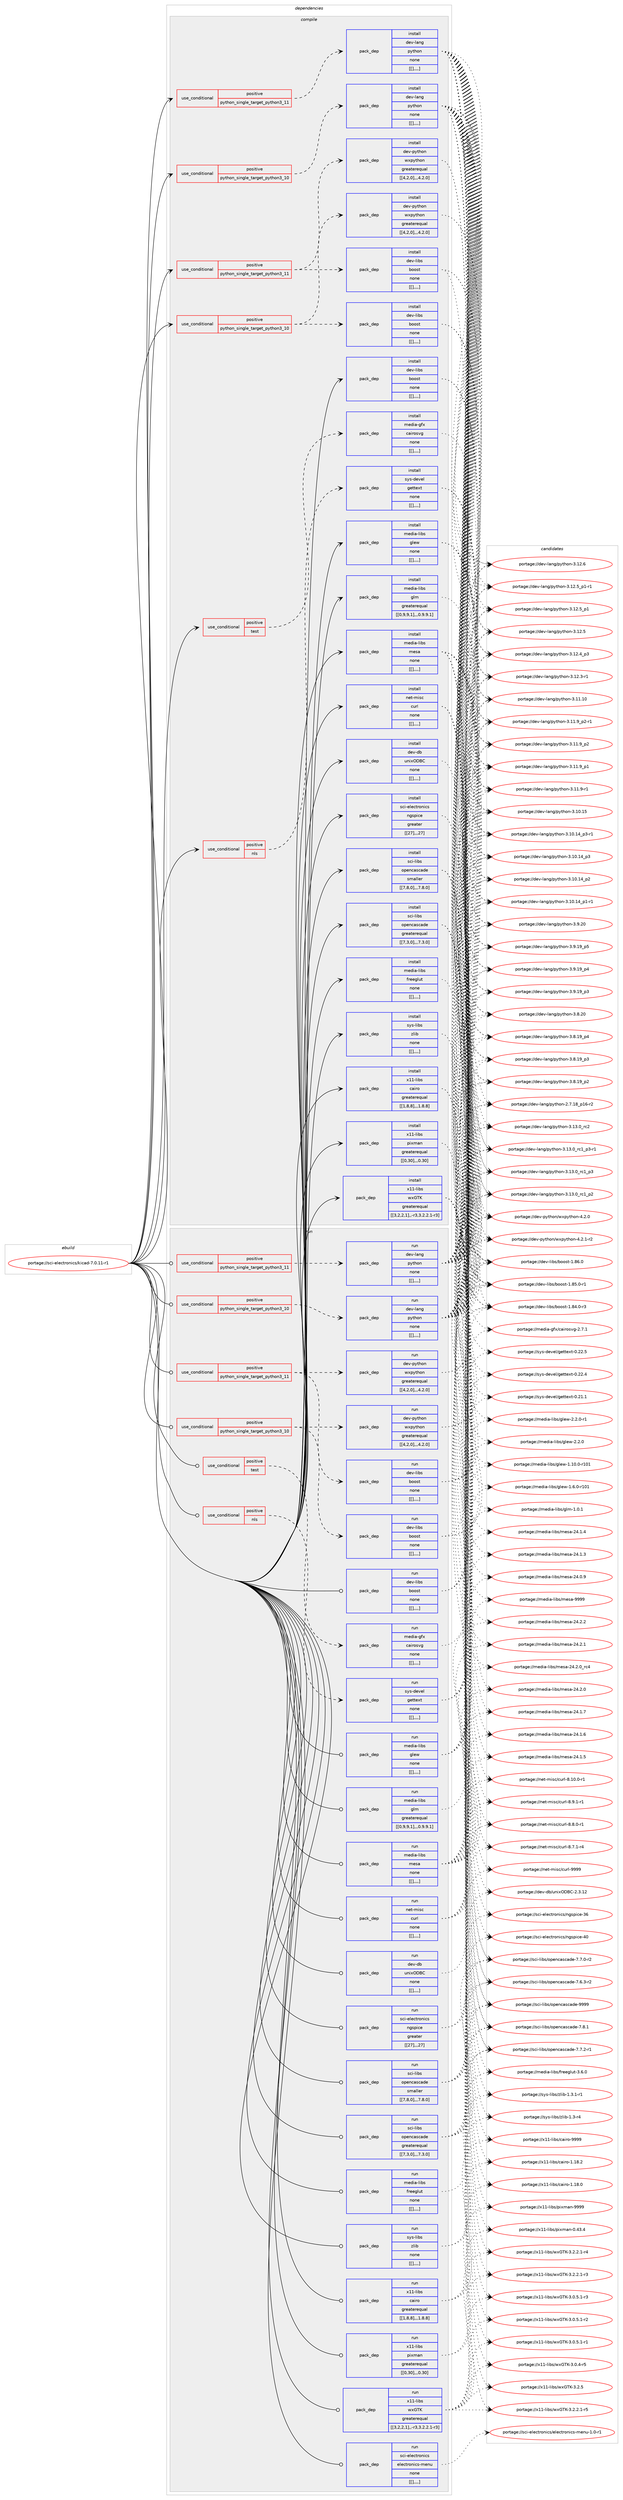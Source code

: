 digraph prolog {

# *************
# Graph options
# *************

newrank=true;
concentrate=true;
compound=true;
graph [rankdir=LR,fontname=Helvetica,fontsize=10,ranksep=1.5];#, ranksep=2.5, nodesep=0.2];
edge  [arrowhead=vee];
node  [fontname=Helvetica,fontsize=10];

# **********
# The ebuild
# **********

subgraph cluster_leftcol {
color=gray;
label=<<i>ebuild</i>>;
id [label="portage://sci-electronics/kicad-7.0.11-r1", color=red, width=4, href="../sci-electronics/kicad-7.0.11-r1.svg"];
}

# ****************
# The dependencies
# ****************

subgraph cluster_midcol {
color=gray;
label=<<i>dependencies</i>>;
subgraph cluster_compile {
fillcolor="#eeeeee";
style=filled;
label=<<i>compile</i>>;
subgraph cond108366 {
dependency411284 [label=<<TABLE BORDER="0" CELLBORDER="1" CELLSPACING="0" CELLPADDING="4"><TR><TD ROWSPAN="3" CELLPADDING="10">use_conditional</TD></TR><TR><TD>positive</TD></TR><TR><TD>nls</TD></TR></TABLE>>, shape=none, color=red];
subgraph pack299943 {
dependency411285 [label=<<TABLE BORDER="0" CELLBORDER="1" CELLSPACING="0" CELLPADDING="4" WIDTH="220"><TR><TD ROWSPAN="6" CELLPADDING="30">pack_dep</TD></TR><TR><TD WIDTH="110">install</TD></TR><TR><TD>sys-devel</TD></TR><TR><TD>gettext</TD></TR><TR><TD>none</TD></TR><TR><TD>[[],,,,]</TD></TR></TABLE>>, shape=none, color=blue];
}
dependency411284:e -> dependency411285:w [weight=20,style="dashed",arrowhead="vee"];
}
id:e -> dependency411284:w [weight=20,style="solid",arrowhead="vee"];
subgraph cond108367 {
dependency411286 [label=<<TABLE BORDER="0" CELLBORDER="1" CELLSPACING="0" CELLPADDING="4"><TR><TD ROWSPAN="3" CELLPADDING="10">use_conditional</TD></TR><TR><TD>positive</TD></TR><TR><TD>python_single_target_python3_10</TD></TR></TABLE>>, shape=none, color=red];
subgraph pack299944 {
dependency411287 [label=<<TABLE BORDER="0" CELLBORDER="1" CELLSPACING="0" CELLPADDING="4" WIDTH="220"><TR><TD ROWSPAN="6" CELLPADDING="30">pack_dep</TD></TR><TR><TD WIDTH="110">install</TD></TR><TR><TD>dev-lang</TD></TR><TR><TD>python</TD></TR><TR><TD>none</TD></TR><TR><TD>[[],,,,]</TD></TR></TABLE>>, shape=none, color=blue];
}
dependency411286:e -> dependency411287:w [weight=20,style="dashed",arrowhead="vee"];
}
id:e -> dependency411286:w [weight=20,style="solid",arrowhead="vee"];
subgraph cond108368 {
dependency411288 [label=<<TABLE BORDER="0" CELLBORDER="1" CELLSPACING="0" CELLPADDING="4"><TR><TD ROWSPAN="3" CELLPADDING="10">use_conditional</TD></TR><TR><TD>positive</TD></TR><TR><TD>python_single_target_python3_10</TD></TR></TABLE>>, shape=none, color=red];
subgraph pack299945 {
dependency411289 [label=<<TABLE BORDER="0" CELLBORDER="1" CELLSPACING="0" CELLPADDING="4" WIDTH="220"><TR><TD ROWSPAN="6" CELLPADDING="30">pack_dep</TD></TR><TR><TD WIDTH="110">install</TD></TR><TR><TD>dev-libs</TD></TR><TR><TD>boost</TD></TR><TR><TD>none</TD></TR><TR><TD>[[],,,,]</TD></TR></TABLE>>, shape=none, color=blue];
}
dependency411288:e -> dependency411289:w [weight=20,style="dashed",arrowhead="vee"];
subgraph pack299946 {
dependency411290 [label=<<TABLE BORDER="0" CELLBORDER="1" CELLSPACING="0" CELLPADDING="4" WIDTH="220"><TR><TD ROWSPAN="6" CELLPADDING="30">pack_dep</TD></TR><TR><TD WIDTH="110">install</TD></TR><TR><TD>dev-python</TD></TR><TR><TD>wxpython</TD></TR><TR><TD>greaterequal</TD></TR><TR><TD>[[4,2,0],,,4.2.0]</TD></TR></TABLE>>, shape=none, color=blue];
}
dependency411288:e -> dependency411290:w [weight=20,style="dashed",arrowhead="vee"];
}
id:e -> dependency411288:w [weight=20,style="solid",arrowhead="vee"];
subgraph cond108369 {
dependency411291 [label=<<TABLE BORDER="0" CELLBORDER="1" CELLSPACING="0" CELLPADDING="4"><TR><TD ROWSPAN="3" CELLPADDING="10">use_conditional</TD></TR><TR><TD>positive</TD></TR><TR><TD>python_single_target_python3_11</TD></TR></TABLE>>, shape=none, color=red];
subgraph pack299947 {
dependency411292 [label=<<TABLE BORDER="0" CELLBORDER="1" CELLSPACING="0" CELLPADDING="4" WIDTH="220"><TR><TD ROWSPAN="6" CELLPADDING="30">pack_dep</TD></TR><TR><TD WIDTH="110">install</TD></TR><TR><TD>dev-lang</TD></TR><TR><TD>python</TD></TR><TR><TD>none</TD></TR><TR><TD>[[],,,,]</TD></TR></TABLE>>, shape=none, color=blue];
}
dependency411291:e -> dependency411292:w [weight=20,style="dashed",arrowhead="vee"];
}
id:e -> dependency411291:w [weight=20,style="solid",arrowhead="vee"];
subgraph cond108370 {
dependency411293 [label=<<TABLE BORDER="0" CELLBORDER="1" CELLSPACING="0" CELLPADDING="4"><TR><TD ROWSPAN="3" CELLPADDING="10">use_conditional</TD></TR><TR><TD>positive</TD></TR><TR><TD>python_single_target_python3_11</TD></TR></TABLE>>, shape=none, color=red];
subgraph pack299948 {
dependency411294 [label=<<TABLE BORDER="0" CELLBORDER="1" CELLSPACING="0" CELLPADDING="4" WIDTH="220"><TR><TD ROWSPAN="6" CELLPADDING="30">pack_dep</TD></TR><TR><TD WIDTH="110">install</TD></TR><TR><TD>dev-libs</TD></TR><TR><TD>boost</TD></TR><TR><TD>none</TD></TR><TR><TD>[[],,,,]</TD></TR></TABLE>>, shape=none, color=blue];
}
dependency411293:e -> dependency411294:w [weight=20,style="dashed",arrowhead="vee"];
subgraph pack299949 {
dependency411295 [label=<<TABLE BORDER="0" CELLBORDER="1" CELLSPACING="0" CELLPADDING="4" WIDTH="220"><TR><TD ROWSPAN="6" CELLPADDING="30">pack_dep</TD></TR><TR><TD WIDTH="110">install</TD></TR><TR><TD>dev-python</TD></TR><TR><TD>wxpython</TD></TR><TR><TD>greaterequal</TD></TR><TR><TD>[[4,2,0],,,4.2.0]</TD></TR></TABLE>>, shape=none, color=blue];
}
dependency411293:e -> dependency411295:w [weight=20,style="dashed",arrowhead="vee"];
}
id:e -> dependency411293:w [weight=20,style="solid",arrowhead="vee"];
subgraph cond108371 {
dependency411296 [label=<<TABLE BORDER="0" CELLBORDER="1" CELLSPACING="0" CELLPADDING="4"><TR><TD ROWSPAN="3" CELLPADDING="10">use_conditional</TD></TR><TR><TD>positive</TD></TR><TR><TD>test</TD></TR></TABLE>>, shape=none, color=red];
subgraph pack299950 {
dependency411297 [label=<<TABLE BORDER="0" CELLBORDER="1" CELLSPACING="0" CELLPADDING="4" WIDTH="220"><TR><TD ROWSPAN="6" CELLPADDING="30">pack_dep</TD></TR><TR><TD WIDTH="110">install</TD></TR><TR><TD>media-gfx</TD></TR><TR><TD>cairosvg</TD></TR><TR><TD>none</TD></TR><TR><TD>[[],,,,]</TD></TR></TABLE>>, shape=none, color=blue];
}
dependency411296:e -> dependency411297:w [weight=20,style="dashed",arrowhead="vee"];
}
id:e -> dependency411296:w [weight=20,style="solid",arrowhead="vee"];
subgraph pack299951 {
dependency411298 [label=<<TABLE BORDER="0" CELLBORDER="1" CELLSPACING="0" CELLPADDING="4" WIDTH="220"><TR><TD ROWSPAN="6" CELLPADDING="30">pack_dep</TD></TR><TR><TD WIDTH="110">install</TD></TR><TR><TD>dev-db</TD></TR><TR><TD>unixODBC</TD></TR><TR><TD>none</TD></TR><TR><TD>[[],,,,]</TD></TR></TABLE>>, shape=none, color=blue];
}
id:e -> dependency411298:w [weight=20,style="solid",arrowhead="vee"];
subgraph pack299952 {
dependency411299 [label=<<TABLE BORDER="0" CELLBORDER="1" CELLSPACING="0" CELLPADDING="4" WIDTH="220"><TR><TD ROWSPAN="6" CELLPADDING="30">pack_dep</TD></TR><TR><TD WIDTH="110">install</TD></TR><TR><TD>dev-libs</TD></TR><TR><TD>boost</TD></TR><TR><TD>none</TD></TR><TR><TD>[[],,,,]</TD></TR></TABLE>>, shape=none, color=blue];
}
id:e -> dependency411299:w [weight=20,style="solid",arrowhead="vee"];
subgraph pack299953 {
dependency411300 [label=<<TABLE BORDER="0" CELLBORDER="1" CELLSPACING="0" CELLPADDING="4" WIDTH="220"><TR><TD ROWSPAN="6" CELLPADDING="30">pack_dep</TD></TR><TR><TD WIDTH="110">install</TD></TR><TR><TD>media-libs</TD></TR><TR><TD>freeglut</TD></TR><TR><TD>none</TD></TR><TR><TD>[[],,,,]</TD></TR></TABLE>>, shape=none, color=blue];
}
id:e -> dependency411300:w [weight=20,style="solid",arrowhead="vee"];
subgraph pack299954 {
dependency411301 [label=<<TABLE BORDER="0" CELLBORDER="1" CELLSPACING="0" CELLPADDING="4" WIDTH="220"><TR><TD ROWSPAN="6" CELLPADDING="30">pack_dep</TD></TR><TR><TD WIDTH="110">install</TD></TR><TR><TD>media-libs</TD></TR><TR><TD>glew</TD></TR><TR><TD>none</TD></TR><TR><TD>[[],,,,]</TD></TR></TABLE>>, shape=none, color=blue];
}
id:e -> dependency411301:w [weight=20,style="solid",arrowhead="vee"];
subgraph pack299955 {
dependency411302 [label=<<TABLE BORDER="0" CELLBORDER="1" CELLSPACING="0" CELLPADDING="4" WIDTH="220"><TR><TD ROWSPAN="6" CELLPADDING="30">pack_dep</TD></TR><TR><TD WIDTH="110">install</TD></TR><TR><TD>media-libs</TD></TR><TR><TD>glm</TD></TR><TR><TD>greaterequal</TD></TR><TR><TD>[[0,9,9,1],,,0.9.9.1]</TD></TR></TABLE>>, shape=none, color=blue];
}
id:e -> dependency411302:w [weight=20,style="solid",arrowhead="vee"];
subgraph pack299956 {
dependency411303 [label=<<TABLE BORDER="0" CELLBORDER="1" CELLSPACING="0" CELLPADDING="4" WIDTH="220"><TR><TD ROWSPAN="6" CELLPADDING="30">pack_dep</TD></TR><TR><TD WIDTH="110">install</TD></TR><TR><TD>media-libs</TD></TR><TR><TD>mesa</TD></TR><TR><TD>none</TD></TR><TR><TD>[[],,,,]</TD></TR></TABLE>>, shape=none, color=blue];
}
id:e -> dependency411303:w [weight=20,style="solid",arrowhead="vee"];
subgraph pack299957 {
dependency411304 [label=<<TABLE BORDER="0" CELLBORDER="1" CELLSPACING="0" CELLPADDING="4" WIDTH="220"><TR><TD ROWSPAN="6" CELLPADDING="30">pack_dep</TD></TR><TR><TD WIDTH="110">install</TD></TR><TR><TD>net-misc</TD></TR><TR><TD>curl</TD></TR><TR><TD>none</TD></TR><TR><TD>[[],,,,]</TD></TR></TABLE>>, shape=none, color=blue];
}
id:e -> dependency411304:w [weight=20,style="solid",arrowhead="vee"];
subgraph pack299958 {
dependency411305 [label=<<TABLE BORDER="0" CELLBORDER="1" CELLSPACING="0" CELLPADDING="4" WIDTH="220"><TR><TD ROWSPAN="6" CELLPADDING="30">pack_dep</TD></TR><TR><TD WIDTH="110">install</TD></TR><TR><TD>sci-electronics</TD></TR><TR><TD>ngspice</TD></TR><TR><TD>greater</TD></TR><TR><TD>[[27],,,27]</TD></TR></TABLE>>, shape=none, color=blue];
}
id:e -> dependency411305:w [weight=20,style="solid",arrowhead="vee"];
subgraph pack299959 {
dependency411306 [label=<<TABLE BORDER="0" CELLBORDER="1" CELLSPACING="0" CELLPADDING="4" WIDTH="220"><TR><TD ROWSPAN="6" CELLPADDING="30">pack_dep</TD></TR><TR><TD WIDTH="110">install</TD></TR><TR><TD>sci-libs</TD></TR><TR><TD>opencascade</TD></TR><TR><TD>greaterequal</TD></TR><TR><TD>[[7,3,0],,,7.3.0]</TD></TR></TABLE>>, shape=none, color=blue];
}
id:e -> dependency411306:w [weight=20,style="solid",arrowhead="vee"];
subgraph pack299960 {
dependency411307 [label=<<TABLE BORDER="0" CELLBORDER="1" CELLSPACING="0" CELLPADDING="4" WIDTH="220"><TR><TD ROWSPAN="6" CELLPADDING="30">pack_dep</TD></TR><TR><TD WIDTH="110">install</TD></TR><TR><TD>sci-libs</TD></TR><TR><TD>opencascade</TD></TR><TR><TD>smaller</TD></TR><TR><TD>[[7,8,0],,,7.8.0]</TD></TR></TABLE>>, shape=none, color=blue];
}
id:e -> dependency411307:w [weight=20,style="solid",arrowhead="vee"];
subgraph pack299961 {
dependency411308 [label=<<TABLE BORDER="0" CELLBORDER="1" CELLSPACING="0" CELLPADDING="4" WIDTH="220"><TR><TD ROWSPAN="6" CELLPADDING="30">pack_dep</TD></TR><TR><TD WIDTH="110">install</TD></TR><TR><TD>sys-libs</TD></TR><TR><TD>zlib</TD></TR><TR><TD>none</TD></TR><TR><TD>[[],,,,]</TD></TR></TABLE>>, shape=none, color=blue];
}
id:e -> dependency411308:w [weight=20,style="solid",arrowhead="vee"];
subgraph pack299962 {
dependency411309 [label=<<TABLE BORDER="0" CELLBORDER="1" CELLSPACING="0" CELLPADDING="4" WIDTH="220"><TR><TD ROWSPAN="6" CELLPADDING="30">pack_dep</TD></TR><TR><TD WIDTH="110">install</TD></TR><TR><TD>x11-libs</TD></TR><TR><TD>cairo</TD></TR><TR><TD>greaterequal</TD></TR><TR><TD>[[1,8,8],,,1.8.8]</TD></TR></TABLE>>, shape=none, color=blue];
}
id:e -> dependency411309:w [weight=20,style="solid",arrowhead="vee"];
subgraph pack299963 {
dependency411310 [label=<<TABLE BORDER="0" CELLBORDER="1" CELLSPACING="0" CELLPADDING="4" WIDTH="220"><TR><TD ROWSPAN="6" CELLPADDING="30">pack_dep</TD></TR><TR><TD WIDTH="110">install</TD></TR><TR><TD>x11-libs</TD></TR><TR><TD>pixman</TD></TR><TR><TD>greaterequal</TD></TR><TR><TD>[[0,30],,,0.30]</TD></TR></TABLE>>, shape=none, color=blue];
}
id:e -> dependency411310:w [weight=20,style="solid",arrowhead="vee"];
subgraph pack299964 {
dependency411311 [label=<<TABLE BORDER="0" CELLBORDER="1" CELLSPACING="0" CELLPADDING="4" WIDTH="220"><TR><TD ROWSPAN="6" CELLPADDING="30">pack_dep</TD></TR><TR><TD WIDTH="110">install</TD></TR><TR><TD>x11-libs</TD></TR><TR><TD>wxGTK</TD></TR><TR><TD>greaterequal</TD></TR><TR><TD>[[3,2,2,1],,-r3,3.2.2.1-r3]</TD></TR></TABLE>>, shape=none, color=blue];
}
id:e -> dependency411311:w [weight=20,style="solid",arrowhead="vee"];
}
subgraph cluster_compileandrun {
fillcolor="#eeeeee";
style=filled;
label=<<i>compile and run</i>>;
}
subgraph cluster_run {
fillcolor="#eeeeee";
style=filled;
label=<<i>run</i>>;
subgraph cond108372 {
dependency411312 [label=<<TABLE BORDER="0" CELLBORDER="1" CELLSPACING="0" CELLPADDING="4"><TR><TD ROWSPAN="3" CELLPADDING="10">use_conditional</TD></TR><TR><TD>positive</TD></TR><TR><TD>nls</TD></TR></TABLE>>, shape=none, color=red];
subgraph pack299965 {
dependency411313 [label=<<TABLE BORDER="0" CELLBORDER="1" CELLSPACING="0" CELLPADDING="4" WIDTH="220"><TR><TD ROWSPAN="6" CELLPADDING="30">pack_dep</TD></TR><TR><TD WIDTH="110">run</TD></TR><TR><TD>sys-devel</TD></TR><TR><TD>gettext</TD></TR><TR><TD>none</TD></TR><TR><TD>[[],,,,]</TD></TR></TABLE>>, shape=none, color=blue];
}
dependency411312:e -> dependency411313:w [weight=20,style="dashed",arrowhead="vee"];
}
id:e -> dependency411312:w [weight=20,style="solid",arrowhead="odot"];
subgraph cond108373 {
dependency411314 [label=<<TABLE BORDER="0" CELLBORDER="1" CELLSPACING="0" CELLPADDING="4"><TR><TD ROWSPAN="3" CELLPADDING="10">use_conditional</TD></TR><TR><TD>positive</TD></TR><TR><TD>python_single_target_python3_10</TD></TR></TABLE>>, shape=none, color=red];
subgraph pack299966 {
dependency411315 [label=<<TABLE BORDER="0" CELLBORDER="1" CELLSPACING="0" CELLPADDING="4" WIDTH="220"><TR><TD ROWSPAN="6" CELLPADDING="30">pack_dep</TD></TR><TR><TD WIDTH="110">run</TD></TR><TR><TD>dev-lang</TD></TR><TR><TD>python</TD></TR><TR><TD>none</TD></TR><TR><TD>[[],,,,]</TD></TR></TABLE>>, shape=none, color=blue];
}
dependency411314:e -> dependency411315:w [weight=20,style="dashed",arrowhead="vee"];
}
id:e -> dependency411314:w [weight=20,style="solid",arrowhead="odot"];
subgraph cond108374 {
dependency411316 [label=<<TABLE BORDER="0" CELLBORDER="1" CELLSPACING="0" CELLPADDING="4"><TR><TD ROWSPAN="3" CELLPADDING="10">use_conditional</TD></TR><TR><TD>positive</TD></TR><TR><TD>python_single_target_python3_10</TD></TR></TABLE>>, shape=none, color=red];
subgraph pack299967 {
dependency411317 [label=<<TABLE BORDER="0" CELLBORDER="1" CELLSPACING="0" CELLPADDING="4" WIDTH="220"><TR><TD ROWSPAN="6" CELLPADDING="30">pack_dep</TD></TR><TR><TD WIDTH="110">run</TD></TR><TR><TD>dev-libs</TD></TR><TR><TD>boost</TD></TR><TR><TD>none</TD></TR><TR><TD>[[],,,,]</TD></TR></TABLE>>, shape=none, color=blue];
}
dependency411316:e -> dependency411317:w [weight=20,style="dashed",arrowhead="vee"];
subgraph pack299968 {
dependency411318 [label=<<TABLE BORDER="0" CELLBORDER="1" CELLSPACING="0" CELLPADDING="4" WIDTH="220"><TR><TD ROWSPAN="6" CELLPADDING="30">pack_dep</TD></TR><TR><TD WIDTH="110">run</TD></TR><TR><TD>dev-python</TD></TR><TR><TD>wxpython</TD></TR><TR><TD>greaterequal</TD></TR><TR><TD>[[4,2,0],,,4.2.0]</TD></TR></TABLE>>, shape=none, color=blue];
}
dependency411316:e -> dependency411318:w [weight=20,style="dashed",arrowhead="vee"];
}
id:e -> dependency411316:w [weight=20,style="solid",arrowhead="odot"];
subgraph cond108375 {
dependency411319 [label=<<TABLE BORDER="0" CELLBORDER="1" CELLSPACING="0" CELLPADDING="4"><TR><TD ROWSPAN="3" CELLPADDING="10">use_conditional</TD></TR><TR><TD>positive</TD></TR><TR><TD>python_single_target_python3_11</TD></TR></TABLE>>, shape=none, color=red];
subgraph pack299969 {
dependency411320 [label=<<TABLE BORDER="0" CELLBORDER="1" CELLSPACING="0" CELLPADDING="4" WIDTH="220"><TR><TD ROWSPAN="6" CELLPADDING="30">pack_dep</TD></TR><TR><TD WIDTH="110">run</TD></TR><TR><TD>dev-lang</TD></TR><TR><TD>python</TD></TR><TR><TD>none</TD></TR><TR><TD>[[],,,,]</TD></TR></TABLE>>, shape=none, color=blue];
}
dependency411319:e -> dependency411320:w [weight=20,style="dashed",arrowhead="vee"];
}
id:e -> dependency411319:w [weight=20,style="solid",arrowhead="odot"];
subgraph cond108376 {
dependency411321 [label=<<TABLE BORDER="0" CELLBORDER="1" CELLSPACING="0" CELLPADDING="4"><TR><TD ROWSPAN="3" CELLPADDING="10">use_conditional</TD></TR><TR><TD>positive</TD></TR><TR><TD>python_single_target_python3_11</TD></TR></TABLE>>, shape=none, color=red];
subgraph pack299970 {
dependency411322 [label=<<TABLE BORDER="0" CELLBORDER="1" CELLSPACING="0" CELLPADDING="4" WIDTH="220"><TR><TD ROWSPAN="6" CELLPADDING="30">pack_dep</TD></TR><TR><TD WIDTH="110">run</TD></TR><TR><TD>dev-libs</TD></TR><TR><TD>boost</TD></TR><TR><TD>none</TD></TR><TR><TD>[[],,,,]</TD></TR></TABLE>>, shape=none, color=blue];
}
dependency411321:e -> dependency411322:w [weight=20,style="dashed",arrowhead="vee"];
subgraph pack299971 {
dependency411323 [label=<<TABLE BORDER="0" CELLBORDER="1" CELLSPACING="0" CELLPADDING="4" WIDTH="220"><TR><TD ROWSPAN="6" CELLPADDING="30">pack_dep</TD></TR><TR><TD WIDTH="110">run</TD></TR><TR><TD>dev-python</TD></TR><TR><TD>wxpython</TD></TR><TR><TD>greaterequal</TD></TR><TR><TD>[[4,2,0],,,4.2.0]</TD></TR></TABLE>>, shape=none, color=blue];
}
dependency411321:e -> dependency411323:w [weight=20,style="dashed",arrowhead="vee"];
}
id:e -> dependency411321:w [weight=20,style="solid",arrowhead="odot"];
subgraph cond108377 {
dependency411324 [label=<<TABLE BORDER="0" CELLBORDER="1" CELLSPACING="0" CELLPADDING="4"><TR><TD ROWSPAN="3" CELLPADDING="10">use_conditional</TD></TR><TR><TD>positive</TD></TR><TR><TD>test</TD></TR></TABLE>>, shape=none, color=red];
subgraph pack299972 {
dependency411325 [label=<<TABLE BORDER="0" CELLBORDER="1" CELLSPACING="0" CELLPADDING="4" WIDTH="220"><TR><TD ROWSPAN="6" CELLPADDING="30">pack_dep</TD></TR><TR><TD WIDTH="110">run</TD></TR><TR><TD>media-gfx</TD></TR><TR><TD>cairosvg</TD></TR><TR><TD>none</TD></TR><TR><TD>[[],,,,]</TD></TR></TABLE>>, shape=none, color=blue];
}
dependency411324:e -> dependency411325:w [weight=20,style="dashed",arrowhead="vee"];
}
id:e -> dependency411324:w [weight=20,style="solid",arrowhead="odot"];
subgraph pack299973 {
dependency411326 [label=<<TABLE BORDER="0" CELLBORDER="1" CELLSPACING="0" CELLPADDING="4" WIDTH="220"><TR><TD ROWSPAN="6" CELLPADDING="30">pack_dep</TD></TR><TR><TD WIDTH="110">run</TD></TR><TR><TD>dev-db</TD></TR><TR><TD>unixODBC</TD></TR><TR><TD>none</TD></TR><TR><TD>[[],,,,]</TD></TR></TABLE>>, shape=none, color=blue];
}
id:e -> dependency411326:w [weight=20,style="solid",arrowhead="odot"];
subgraph pack299974 {
dependency411327 [label=<<TABLE BORDER="0" CELLBORDER="1" CELLSPACING="0" CELLPADDING="4" WIDTH="220"><TR><TD ROWSPAN="6" CELLPADDING="30">pack_dep</TD></TR><TR><TD WIDTH="110">run</TD></TR><TR><TD>dev-libs</TD></TR><TR><TD>boost</TD></TR><TR><TD>none</TD></TR><TR><TD>[[],,,,]</TD></TR></TABLE>>, shape=none, color=blue];
}
id:e -> dependency411327:w [weight=20,style="solid",arrowhead="odot"];
subgraph pack299975 {
dependency411328 [label=<<TABLE BORDER="0" CELLBORDER="1" CELLSPACING="0" CELLPADDING="4" WIDTH="220"><TR><TD ROWSPAN="6" CELLPADDING="30">pack_dep</TD></TR><TR><TD WIDTH="110">run</TD></TR><TR><TD>media-libs</TD></TR><TR><TD>freeglut</TD></TR><TR><TD>none</TD></TR><TR><TD>[[],,,,]</TD></TR></TABLE>>, shape=none, color=blue];
}
id:e -> dependency411328:w [weight=20,style="solid",arrowhead="odot"];
subgraph pack299976 {
dependency411329 [label=<<TABLE BORDER="0" CELLBORDER="1" CELLSPACING="0" CELLPADDING="4" WIDTH="220"><TR><TD ROWSPAN="6" CELLPADDING="30">pack_dep</TD></TR><TR><TD WIDTH="110">run</TD></TR><TR><TD>media-libs</TD></TR><TR><TD>glew</TD></TR><TR><TD>none</TD></TR><TR><TD>[[],,,,]</TD></TR></TABLE>>, shape=none, color=blue];
}
id:e -> dependency411329:w [weight=20,style="solid",arrowhead="odot"];
subgraph pack299977 {
dependency411330 [label=<<TABLE BORDER="0" CELLBORDER="1" CELLSPACING="0" CELLPADDING="4" WIDTH="220"><TR><TD ROWSPAN="6" CELLPADDING="30">pack_dep</TD></TR><TR><TD WIDTH="110">run</TD></TR><TR><TD>media-libs</TD></TR><TR><TD>glm</TD></TR><TR><TD>greaterequal</TD></TR><TR><TD>[[0,9,9,1],,,0.9.9.1]</TD></TR></TABLE>>, shape=none, color=blue];
}
id:e -> dependency411330:w [weight=20,style="solid",arrowhead="odot"];
subgraph pack299978 {
dependency411331 [label=<<TABLE BORDER="0" CELLBORDER="1" CELLSPACING="0" CELLPADDING="4" WIDTH="220"><TR><TD ROWSPAN="6" CELLPADDING="30">pack_dep</TD></TR><TR><TD WIDTH="110">run</TD></TR><TR><TD>media-libs</TD></TR><TR><TD>mesa</TD></TR><TR><TD>none</TD></TR><TR><TD>[[],,,,]</TD></TR></TABLE>>, shape=none, color=blue];
}
id:e -> dependency411331:w [weight=20,style="solid",arrowhead="odot"];
subgraph pack299979 {
dependency411332 [label=<<TABLE BORDER="0" CELLBORDER="1" CELLSPACING="0" CELLPADDING="4" WIDTH="220"><TR><TD ROWSPAN="6" CELLPADDING="30">pack_dep</TD></TR><TR><TD WIDTH="110">run</TD></TR><TR><TD>net-misc</TD></TR><TR><TD>curl</TD></TR><TR><TD>none</TD></TR><TR><TD>[[],,,,]</TD></TR></TABLE>>, shape=none, color=blue];
}
id:e -> dependency411332:w [weight=20,style="solid",arrowhead="odot"];
subgraph pack299980 {
dependency411333 [label=<<TABLE BORDER="0" CELLBORDER="1" CELLSPACING="0" CELLPADDING="4" WIDTH="220"><TR><TD ROWSPAN="6" CELLPADDING="30">pack_dep</TD></TR><TR><TD WIDTH="110">run</TD></TR><TR><TD>sci-electronics</TD></TR><TR><TD>electronics-menu</TD></TR><TR><TD>none</TD></TR><TR><TD>[[],,,,]</TD></TR></TABLE>>, shape=none, color=blue];
}
id:e -> dependency411333:w [weight=20,style="solid",arrowhead="odot"];
subgraph pack299981 {
dependency411334 [label=<<TABLE BORDER="0" CELLBORDER="1" CELLSPACING="0" CELLPADDING="4" WIDTH="220"><TR><TD ROWSPAN="6" CELLPADDING="30">pack_dep</TD></TR><TR><TD WIDTH="110">run</TD></TR><TR><TD>sci-electronics</TD></TR><TR><TD>ngspice</TD></TR><TR><TD>greater</TD></TR><TR><TD>[[27],,,27]</TD></TR></TABLE>>, shape=none, color=blue];
}
id:e -> dependency411334:w [weight=20,style="solid",arrowhead="odot"];
subgraph pack299982 {
dependency411335 [label=<<TABLE BORDER="0" CELLBORDER="1" CELLSPACING="0" CELLPADDING="4" WIDTH="220"><TR><TD ROWSPAN="6" CELLPADDING="30">pack_dep</TD></TR><TR><TD WIDTH="110">run</TD></TR><TR><TD>sci-libs</TD></TR><TR><TD>opencascade</TD></TR><TR><TD>greaterequal</TD></TR><TR><TD>[[7,3,0],,,7.3.0]</TD></TR></TABLE>>, shape=none, color=blue];
}
id:e -> dependency411335:w [weight=20,style="solid",arrowhead="odot"];
subgraph pack299983 {
dependency411336 [label=<<TABLE BORDER="0" CELLBORDER="1" CELLSPACING="0" CELLPADDING="4" WIDTH="220"><TR><TD ROWSPAN="6" CELLPADDING="30">pack_dep</TD></TR><TR><TD WIDTH="110">run</TD></TR><TR><TD>sci-libs</TD></TR><TR><TD>opencascade</TD></TR><TR><TD>smaller</TD></TR><TR><TD>[[7,8,0],,,7.8.0]</TD></TR></TABLE>>, shape=none, color=blue];
}
id:e -> dependency411336:w [weight=20,style="solid",arrowhead="odot"];
subgraph pack299984 {
dependency411337 [label=<<TABLE BORDER="0" CELLBORDER="1" CELLSPACING="0" CELLPADDING="4" WIDTH="220"><TR><TD ROWSPAN="6" CELLPADDING="30">pack_dep</TD></TR><TR><TD WIDTH="110">run</TD></TR><TR><TD>sys-libs</TD></TR><TR><TD>zlib</TD></TR><TR><TD>none</TD></TR><TR><TD>[[],,,,]</TD></TR></TABLE>>, shape=none, color=blue];
}
id:e -> dependency411337:w [weight=20,style="solid",arrowhead="odot"];
subgraph pack299985 {
dependency411338 [label=<<TABLE BORDER="0" CELLBORDER="1" CELLSPACING="0" CELLPADDING="4" WIDTH="220"><TR><TD ROWSPAN="6" CELLPADDING="30">pack_dep</TD></TR><TR><TD WIDTH="110">run</TD></TR><TR><TD>x11-libs</TD></TR><TR><TD>cairo</TD></TR><TR><TD>greaterequal</TD></TR><TR><TD>[[1,8,8],,,1.8.8]</TD></TR></TABLE>>, shape=none, color=blue];
}
id:e -> dependency411338:w [weight=20,style="solid",arrowhead="odot"];
subgraph pack299986 {
dependency411339 [label=<<TABLE BORDER="0" CELLBORDER="1" CELLSPACING="0" CELLPADDING="4" WIDTH="220"><TR><TD ROWSPAN="6" CELLPADDING="30">pack_dep</TD></TR><TR><TD WIDTH="110">run</TD></TR><TR><TD>x11-libs</TD></TR><TR><TD>pixman</TD></TR><TR><TD>greaterequal</TD></TR><TR><TD>[[0,30],,,0.30]</TD></TR></TABLE>>, shape=none, color=blue];
}
id:e -> dependency411339:w [weight=20,style="solid",arrowhead="odot"];
subgraph pack299987 {
dependency411340 [label=<<TABLE BORDER="0" CELLBORDER="1" CELLSPACING="0" CELLPADDING="4" WIDTH="220"><TR><TD ROWSPAN="6" CELLPADDING="30">pack_dep</TD></TR><TR><TD WIDTH="110">run</TD></TR><TR><TD>x11-libs</TD></TR><TR><TD>wxGTK</TD></TR><TR><TD>greaterequal</TD></TR><TR><TD>[[3,2,2,1],,-r3,3.2.2.1-r3]</TD></TR></TABLE>>, shape=none, color=blue];
}
id:e -> dependency411340:w [weight=20,style="solid",arrowhead="odot"];
}
}

# **************
# The candidates
# **************

subgraph cluster_choices {
rank=same;
color=gray;
label=<<i>candidates</i>>;

subgraph choice299943 {
color=black;
nodesep=1;
choice115121115451001011181011084710310111611610112011645484650504653 [label="portage://sys-devel/gettext-0.22.5", color=red, width=4,href="../sys-devel/gettext-0.22.5.svg"];
choice115121115451001011181011084710310111611610112011645484650504652 [label="portage://sys-devel/gettext-0.22.4", color=red, width=4,href="../sys-devel/gettext-0.22.4.svg"];
choice115121115451001011181011084710310111611610112011645484650494649 [label="portage://sys-devel/gettext-0.21.1", color=red, width=4,href="../sys-devel/gettext-0.21.1.svg"];
dependency411285:e -> choice115121115451001011181011084710310111611610112011645484650504653:w [style=dotted,weight="100"];
dependency411285:e -> choice115121115451001011181011084710310111611610112011645484650504652:w [style=dotted,weight="100"];
dependency411285:e -> choice115121115451001011181011084710310111611610112011645484650494649:w [style=dotted,weight="100"];
}
subgraph choice299944 {
color=black;
nodesep=1;
choice10010111845108971101034711212111610411111045514649514648951149950 [label="portage://dev-lang/python-3.13.0_rc2", color=red, width=4,href="../dev-lang/python-3.13.0_rc2.svg"];
choice1001011184510897110103471121211161041111104551464951464895114994995112514511449 [label="portage://dev-lang/python-3.13.0_rc1_p3-r1", color=red, width=4,href="../dev-lang/python-3.13.0_rc1_p3-r1.svg"];
choice100101118451089711010347112121116104111110455146495146489511499499511251 [label="portage://dev-lang/python-3.13.0_rc1_p3", color=red, width=4,href="../dev-lang/python-3.13.0_rc1_p3.svg"];
choice100101118451089711010347112121116104111110455146495146489511499499511250 [label="portage://dev-lang/python-3.13.0_rc1_p2", color=red, width=4,href="../dev-lang/python-3.13.0_rc1_p2.svg"];
choice10010111845108971101034711212111610411111045514649504654 [label="portage://dev-lang/python-3.12.6", color=red, width=4,href="../dev-lang/python-3.12.6.svg"];
choice1001011184510897110103471121211161041111104551464950465395112494511449 [label="portage://dev-lang/python-3.12.5_p1-r1", color=red, width=4,href="../dev-lang/python-3.12.5_p1-r1.svg"];
choice100101118451089711010347112121116104111110455146495046539511249 [label="portage://dev-lang/python-3.12.5_p1", color=red, width=4,href="../dev-lang/python-3.12.5_p1.svg"];
choice10010111845108971101034711212111610411111045514649504653 [label="portage://dev-lang/python-3.12.5", color=red, width=4,href="../dev-lang/python-3.12.5.svg"];
choice100101118451089711010347112121116104111110455146495046529511251 [label="portage://dev-lang/python-3.12.4_p3", color=red, width=4,href="../dev-lang/python-3.12.4_p3.svg"];
choice100101118451089711010347112121116104111110455146495046514511449 [label="portage://dev-lang/python-3.12.3-r1", color=red, width=4,href="../dev-lang/python-3.12.3-r1.svg"];
choice1001011184510897110103471121211161041111104551464949464948 [label="portage://dev-lang/python-3.11.10", color=red, width=4,href="../dev-lang/python-3.11.10.svg"];
choice1001011184510897110103471121211161041111104551464949465795112504511449 [label="portage://dev-lang/python-3.11.9_p2-r1", color=red, width=4,href="../dev-lang/python-3.11.9_p2-r1.svg"];
choice100101118451089711010347112121116104111110455146494946579511250 [label="portage://dev-lang/python-3.11.9_p2", color=red, width=4,href="../dev-lang/python-3.11.9_p2.svg"];
choice100101118451089711010347112121116104111110455146494946579511249 [label="portage://dev-lang/python-3.11.9_p1", color=red, width=4,href="../dev-lang/python-3.11.9_p1.svg"];
choice100101118451089711010347112121116104111110455146494946574511449 [label="portage://dev-lang/python-3.11.9-r1", color=red, width=4,href="../dev-lang/python-3.11.9-r1.svg"];
choice1001011184510897110103471121211161041111104551464948464953 [label="portage://dev-lang/python-3.10.15", color=red, width=4,href="../dev-lang/python-3.10.15.svg"];
choice100101118451089711010347112121116104111110455146494846495295112514511449 [label="portage://dev-lang/python-3.10.14_p3-r1", color=red, width=4,href="../dev-lang/python-3.10.14_p3-r1.svg"];
choice10010111845108971101034711212111610411111045514649484649529511251 [label="portage://dev-lang/python-3.10.14_p3", color=red, width=4,href="../dev-lang/python-3.10.14_p3.svg"];
choice10010111845108971101034711212111610411111045514649484649529511250 [label="portage://dev-lang/python-3.10.14_p2", color=red, width=4,href="../dev-lang/python-3.10.14_p2.svg"];
choice100101118451089711010347112121116104111110455146494846495295112494511449 [label="portage://dev-lang/python-3.10.14_p1-r1", color=red, width=4,href="../dev-lang/python-3.10.14_p1-r1.svg"];
choice10010111845108971101034711212111610411111045514657465048 [label="portage://dev-lang/python-3.9.20", color=red, width=4,href="../dev-lang/python-3.9.20.svg"];
choice100101118451089711010347112121116104111110455146574649579511253 [label="portage://dev-lang/python-3.9.19_p5", color=red, width=4,href="../dev-lang/python-3.9.19_p5.svg"];
choice100101118451089711010347112121116104111110455146574649579511252 [label="portage://dev-lang/python-3.9.19_p4", color=red, width=4,href="../dev-lang/python-3.9.19_p4.svg"];
choice100101118451089711010347112121116104111110455146574649579511251 [label="portage://dev-lang/python-3.9.19_p3", color=red, width=4,href="../dev-lang/python-3.9.19_p3.svg"];
choice10010111845108971101034711212111610411111045514656465048 [label="portage://dev-lang/python-3.8.20", color=red, width=4,href="../dev-lang/python-3.8.20.svg"];
choice100101118451089711010347112121116104111110455146564649579511252 [label="portage://dev-lang/python-3.8.19_p4", color=red, width=4,href="../dev-lang/python-3.8.19_p4.svg"];
choice100101118451089711010347112121116104111110455146564649579511251 [label="portage://dev-lang/python-3.8.19_p3", color=red, width=4,href="../dev-lang/python-3.8.19_p3.svg"];
choice100101118451089711010347112121116104111110455146564649579511250 [label="portage://dev-lang/python-3.8.19_p2", color=red, width=4,href="../dev-lang/python-3.8.19_p2.svg"];
choice100101118451089711010347112121116104111110455046554649569511249544511450 [label="portage://dev-lang/python-2.7.18_p16-r2", color=red, width=4,href="../dev-lang/python-2.7.18_p16-r2.svg"];
dependency411287:e -> choice10010111845108971101034711212111610411111045514649514648951149950:w [style=dotted,weight="100"];
dependency411287:e -> choice1001011184510897110103471121211161041111104551464951464895114994995112514511449:w [style=dotted,weight="100"];
dependency411287:e -> choice100101118451089711010347112121116104111110455146495146489511499499511251:w [style=dotted,weight="100"];
dependency411287:e -> choice100101118451089711010347112121116104111110455146495146489511499499511250:w [style=dotted,weight="100"];
dependency411287:e -> choice10010111845108971101034711212111610411111045514649504654:w [style=dotted,weight="100"];
dependency411287:e -> choice1001011184510897110103471121211161041111104551464950465395112494511449:w [style=dotted,weight="100"];
dependency411287:e -> choice100101118451089711010347112121116104111110455146495046539511249:w [style=dotted,weight="100"];
dependency411287:e -> choice10010111845108971101034711212111610411111045514649504653:w [style=dotted,weight="100"];
dependency411287:e -> choice100101118451089711010347112121116104111110455146495046529511251:w [style=dotted,weight="100"];
dependency411287:e -> choice100101118451089711010347112121116104111110455146495046514511449:w [style=dotted,weight="100"];
dependency411287:e -> choice1001011184510897110103471121211161041111104551464949464948:w [style=dotted,weight="100"];
dependency411287:e -> choice1001011184510897110103471121211161041111104551464949465795112504511449:w [style=dotted,weight="100"];
dependency411287:e -> choice100101118451089711010347112121116104111110455146494946579511250:w [style=dotted,weight="100"];
dependency411287:e -> choice100101118451089711010347112121116104111110455146494946579511249:w [style=dotted,weight="100"];
dependency411287:e -> choice100101118451089711010347112121116104111110455146494946574511449:w [style=dotted,weight="100"];
dependency411287:e -> choice1001011184510897110103471121211161041111104551464948464953:w [style=dotted,weight="100"];
dependency411287:e -> choice100101118451089711010347112121116104111110455146494846495295112514511449:w [style=dotted,weight="100"];
dependency411287:e -> choice10010111845108971101034711212111610411111045514649484649529511251:w [style=dotted,weight="100"];
dependency411287:e -> choice10010111845108971101034711212111610411111045514649484649529511250:w [style=dotted,weight="100"];
dependency411287:e -> choice100101118451089711010347112121116104111110455146494846495295112494511449:w [style=dotted,weight="100"];
dependency411287:e -> choice10010111845108971101034711212111610411111045514657465048:w [style=dotted,weight="100"];
dependency411287:e -> choice100101118451089711010347112121116104111110455146574649579511253:w [style=dotted,weight="100"];
dependency411287:e -> choice100101118451089711010347112121116104111110455146574649579511252:w [style=dotted,weight="100"];
dependency411287:e -> choice100101118451089711010347112121116104111110455146574649579511251:w [style=dotted,weight="100"];
dependency411287:e -> choice10010111845108971101034711212111610411111045514656465048:w [style=dotted,weight="100"];
dependency411287:e -> choice100101118451089711010347112121116104111110455146564649579511252:w [style=dotted,weight="100"];
dependency411287:e -> choice100101118451089711010347112121116104111110455146564649579511251:w [style=dotted,weight="100"];
dependency411287:e -> choice100101118451089711010347112121116104111110455146564649579511250:w [style=dotted,weight="100"];
dependency411287:e -> choice100101118451089711010347112121116104111110455046554649569511249544511450:w [style=dotted,weight="100"];
}
subgraph choice299945 {
color=black;
nodesep=1;
choice1001011184510810598115479811111111511645494656544648 [label="portage://dev-libs/boost-1.86.0", color=red, width=4,href="../dev-libs/boost-1.86.0.svg"];
choice10010111845108105981154798111111115116454946565346484511449 [label="portage://dev-libs/boost-1.85.0-r1", color=red, width=4,href="../dev-libs/boost-1.85.0-r1.svg"];
choice10010111845108105981154798111111115116454946565246484511451 [label="portage://dev-libs/boost-1.84.0-r3", color=red, width=4,href="../dev-libs/boost-1.84.0-r3.svg"];
dependency411289:e -> choice1001011184510810598115479811111111511645494656544648:w [style=dotted,weight="100"];
dependency411289:e -> choice10010111845108105981154798111111115116454946565346484511449:w [style=dotted,weight="100"];
dependency411289:e -> choice10010111845108105981154798111111115116454946565246484511451:w [style=dotted,weight="100"];
}
subgraph choice299946 {
color=black;
nodesep=1;
choice10010111845112121116104111110471191201121211161041111104552465046494511450 [label="portage://dev-python/wxpython-4.2.1-r2", color=red, width=4,href="../dev-python/wxpython-4.2.1-r2.svg"];
choice1001011184511212111610411111047119120112121116104111110455246504648 [label="portage://dev-python/wxpython-4.2.0", color=red, width=4,href="../dev-python/wxpython-4.2.0.svg"];
dependency411290:e -> choice10010111845112121116104111110471191201121211161041111104552465046494511450:w [style=dotted,weight="100"];
dependency411290:e -> choice1001011184511212111610411111047119120112121116104111110455246504648:w [style=dotted,weight="100"];
}
subgraph choice299947 {
color=black;
nodesep=1;
choice10010111845108971101034711212111610411111045514649514648951149950 [label="portage://dev-lang/python-3.13.0_rc2", color=red, width=4,href="../dev-lang/python-3.13.0_rc2.svg"];
choice1001011184510897110103471121211161041111104551464951464895114994995112514511449 [label="portage://dev-lang/python-3.13.0_rc1_p3-r1", color=red, width=4,href="../dev-lang/python-3.13.0_rc1_p3-r1.svg"];
choice100101118451089711010347112121116104111110455146495146489511499499511251 [label="portage://dev-lang/python-3.13.0_rc1_p3", color=red, width=4,href="../dev-lang/python-3.13.0_rc1_p3.svg"];
choice100101118451089711010347112121116104111110455146495146489511499499511250 [label="portage://dev-lang/python-3.13.0_rc1_p2", color=red, width=4,href="../dev-lang/python-3.13.0_rc1_p2.svg"];
choice10010111845108971101034711212111610411111045514649504654 [label="portage://dev-lang/python-3.12.6", color=red, width=4,href="../dev-lang/python-3.12.6.svg"];
choice1001011184510897110103471121211161041111104551464950465395112494511449 [label="portage://dev-lang/python-3.12.5_p1-r1", color=red, width=4,href="../dev-lang/python-3.12.5_p1-r1.svg"];
choice100101118451089711010347112121116104111110455146495046539511249 [label="portage://dev-lang/python-3.12.5_p1", color=red, width=4,href="../dev-lang/python-3.12.5_p1.svg"];
choice10010111845108971101034711212111610411111045514649504653 [label="portage://dev-lang/python-3.12.5", color=red, width=4,href="../dev-lang/python-3.12.5.svg"];
choice100101118451089711010347112121116104111110455146495046529511251 [label="portage://dev-lang/python-3.12.4_p3", color=red, width=4,href="../dev-lang/python-3.12.4_p3.svg"];
choice100101118451089711010347112121116104111110455146495046514511449 [label="portage://dev-lang/python-3.12.3-r1", color=red, width=4,href="../dev-lang/python-3.12.3-r1.svg"];
choice1001011184510897110103471121211161041111104551464949464948 [label="portage://dev-lang/python-3.11.10", color=red, width=4,href="../dev-lang/python-3.11.10.svg"];
choice1001011184510897110103471121211161041111104551464949465795112504511449 [label="portage://dev-lang/python-3.11.9_p2-r1", color=red, width=4,href="../dev-lang/python-3.11.9_p2-r1.svg"];
choice100101118451089711010347112121116104111110455146494946579511250 [label="portage://dev-lang/python-3.11.9_p2", color=red, width=4,href="../dev-lang/python-3.11.9_p2.svg"];
choice100101118451089711010347112121116104111110455146494946579511249 [label="portage://dev-lang/python-3.11.9_p1", color=red, width=4,href="../dev-lang/python-3.11.9_p1.svg"];
choice100101118451089711010347112121116104111110455146494946574511449 [label="portage://dev-lang/python-3.11.9-r1", color=red, width=4,href="../dev-lang/python-3.11.9-r1.svg"];
choice1001011184510897110103471121211161041111104551464948464953 [label="portage://dev-lang/python-3.10.15", color=red, width=4,href="../dev-lang/python-3.10.15.svg"];
choice100101118451089711010347112121116104111110455146494846495295112514511449 [label="portage://dev-lang/python-3.10.14_p3-r1", color=red, width=4,href="../dev-lang/python-3.10.14_p3-r1.svg"];
choice10010111845108971101034711212111610411111045514649484649529511251 [label="portage://dev-lang/python-3.10.14_p3", color=red, width=4,href="../dev-lang/python-3.10.14_p3.svg"];
choice10010111845108971101034711212111610411111045514649484649529511250 [label="portage://dev-lang/python-3.10.14_p2", color=red, width=4,href="../dev-lang/python-3.10.14_p2.svg"];
choice100101118451089711010347112121116104111110455146494846495295112494511449 [label="portage://dev-lang/python-3.10.14_p1-r1", color=red, width=4,href="../dev-lang/python-3.10.14_p1-r1.svg"];
choice10010111845108971101034711212111610411111045514657465048 [label="portage://dev-lang/python-3.9.20", color=red, width=4,href="../dev-lang/python-3.9.20.svg"];
choice100101118451089711010347112121116104111110455146574649579511253 [label="portage://dev-lang/python-3.9.19_p5", color=red, width=4,href="../dev-lang/python-3.9.19_p5.svg"];
choice100101118451089711010347112121116104111110455146574649579511252 [label="portage://dev-lang/python-3.9.19_p4", color=red, width=4,href="../dev-lang/python-3.9.19_p4.svg"];
choice100101118451089711010347112121116104111110455146574649579511251 [label="portage://dev-lang/python-3.9.19_p3", color=red, width=4,href="../dev-lang/python-3.9.19_p3.svg"];
choice10010111845108971101034711212111610411111045514656465048 [label="portage://dev-lang/python-3.8.20", color=red, width=4,href="../dev-lang/python-3.8.20.svg"];
choice100101118451089711010347112121116104111110455146564649579511252 [label="portage://dev-lang/python-3.8.19_p4", color=red, width=4,href="../dev-lang/python-3.8.19_p4.svg"];
choice100101118451089711010347112121116104111110455146564649579511251 [label="portage://dev-lang/python-3.8.19_p3", color=red, width=4,href="../dev-lang/python-3.8.19_p3.svg"];
choice100101118451089711010347112121116104111110455146564649579511250 [label="portage://dev-lang/python-3.8.19_p2", color=red, width=4,href="../dev-lang/python-3.8.19_p2.svg"];
choice100101118451089711010347112121116104111110455046554649569511249544511450 [label="portage://dev-lang/python-2.7.18_p16-r2", color=red, width=4,href="../dev-lang/python-2.7.18_p16-r2.svg"];
dependency411292:e -> choice10010111845108971101034711212111610411111045514649514648951149950:w [style=dotted,weight="100"];
dependency411292:e -> choice1001011184510897110103471121211161041111104551464951464895114994995112514511449:w [style=dotted,weight="100"];
dependency411292:e -> choice100101118451089711010347112121116104111110455146495146489511499499511251:w [style=dotted,weight="100"];
dependency411292:e -> choice100101118451089711010347112121116104111110455146495146489511499499511250:w [style=dotted,weight="100"];
dependency411292:e -> choice10010111845108971101034711212111610411111045514649504654:w [style=dotted,weight="100"];
dependency411292:e -> choice1001011184510897110103471121211161041111104551464950465395112494511449:w [style=dotted,weight="100"];
dependency411292:e -> choice100101118451089711010347112121116104111110455146495046539511249:w [style=dotted,weight="100"];
dependency411292:e -> choice10010111845108971101034711212111610411111045514649504653:w [style=dotted,weight="100"];
dependency411292:e -> choice100101118451089711010347112121116104111110455146495046529511251:w [style=dotted,weight="100"];
dependency411292:e -> choice100101118451089711010347112121116104111110455146495046514511449:w [style=dotted,weight="100"];
dependency411292:e -> choice1001011184510897110103471121211161041111104551464949464948:w [style=dotted,weight="100"];
dependency411292:e -> choice1001011184510897110103471121211161041111104551464949465795112504511449:w [style=dotted,weight="100"];
dependency411292:e -> choice100101118451089711010347112121116104111110455146494946579511250:w [style=dotted,weight="100"];
dependency411292:e -> choice100101118451089711010347112121116104111110455146494946579511249:w [style=dotted,weight="100"];
dependency411292:e -> choice100101118451089711010347112121116104111110455146494946574511449:w [style=dotted,weight="100"];
dependency411292:e -> choice1001011184510897110103471121211161041111104551464948464953:w [style=dotted,weight="100"];
dependency411292:e -> choice100101118451089711010347112121116104111110455146494846495295112514511449:w [style=dotted,weight="100"];
dependency411292:e -> choice10010111845108971101034711212111610411111045514649484649529511251:w [style=dotted,weight="100"];
dependency411292:e -> choice10010111845108971101034711212111610411111045514649484649529511250:w [style=dotted,weight="100"];
dependency411292:e -> choice100101118451089711010347112121116104111110455146494846495295112494511449:w [style=dotted,weight="100"];
dependency411292:e -> choice10010111845108971101034711212111610411111045514657465048:w [style=dotted,weight="100"];
dependency411292:e -> choice100101118451089711010347112121116104111110455146574649579511253:w [style=dotted,weight="100"];
dependency411292:e -> choice100101118451089711010347112121116104111110455146574649579511252:w [style=dotted,weight="100"];
dependency411292:e -> choice100101118451089711010347112121116104111110455146574649579511251:w [style=dotted,weight="100"];
dependency411292:e -> choice10010111845108971101034711212111610411111045514656465048:w [style=dotted,weight="100"];
dependency411292:e -> choice100101118451089711010347112121116104111110455146564649579511252:w [style=dotted,weight="100"];
dependency411292:e -> choice100101118451089711010347112121116104111110455146564649579511251:w [style=dotted,weight="100"];
dependency411292:e -> choice100101118451089711010347112121116104111110455146564649579511250:w [style=dotted,weight="100"];
dependency411292:e -> choice100101118451089711010347112121116104111110455046554649569511249544511450:w [style=dotted,weight="100"];
}
subgraph choice299948 {
color=black;
nodesep=1;
choice1001011184510810598115479811111111511645494656544648 [label="portage://dev-libs/boost-1.86.0", color=red, width=4,href="../dev-libs/boost-1.86.0.svg"];
choice10010111845108105981154798111111115116454946565346484511449 [label="portage://dev-libs/boost-1.85.0-r1", color=red, width=4,href="../dev-libs/boost-1.85.0-r1.svg"];
choice10010111845108105981154798111111115116454946565246484511451 [label="portage://dev-libs/boost-1.84.0-r3", color=red, width=4,href="../dev-libs/boost-1.84.0-r3.svg"];
dependency411294:e -> choice1001011184510810598115479811111111511645494656544648:w [style=dotted,weight="100"];
dependency411294:e -> choice10010111845108105981154798111111115116454946565346484511449:w [style=dotted,weight="100"];
dependency411294:e -> choice10010111845108105981154798111111115116454946565246484511451:w [style=dotted,weight="100"];
}
subgraph choice299949 {
color=black;
nodesep=1;
choice10010111845112121116104111110471191201121211161041111104552465046494511450 [label="portage://dev-python/wxpython-4.2.1-r2", color=red, width=4,href="../dev-python/wxpython-4.2.1-r2.svg"];
choice1001011184511212111610411111047119120112121116104111110455246504648 [label="portage://dev-python/wxpython-4.2.0", color=red, width=4,href="../dev-python/wxpython-4.2.0.svg"];
dependency411295:e -> choice10010111845112121116104111110471191201121211161041111104552465046494511450:w [style=dotted,weight="100"];
dependency411295:e -> choice1001011184511212111610411111047119120112121116104111110455246504648:w [style=dotted,weight="100"];
}
subgraph choice299950 {
color=black;
nodesep=1;
choice1091011001059745103102120479997105114111115118103455046554649 [label="portage://media-gfx/cairosvg-2.7.1", color=red, width=4,href="../media-gfx/cairosvg-2.7.1.svg"];
dependency411297:e -> choice1091011001059745103102120479997105114111115118103455046554649:w [style=dotted,weight="100"];
}
subgraph choice299951 {
color=black;
nodesep=1;
choice1001011184510098471171101051207968666745504651464950 [label="portage://dev-db/unixODBC-2.3.12", color=red, width=4,href="../dev-db/unixODBC-2.3.12.svg"];
dependency411298:e -> choice1001011184510098471171101051207968666745504651464950:w [style=dotted,weight="100"];
}
subgraph choice299952 {
color=black;
nodesep=1;
choice1001011184510810598115479811111111511645494656544648 [label="portage://dev-libs/boost-1.86.0", color=red, width=4,href="../dev-libs/boost-1.86.0.svg"];
choice10010111845108105981154798111111115116454946565346484511449 [label="portage://dev-libs/boost-1.85.0-r1", color=red, width=4,href="../dev-libs/boost-1.85.0-r1.svg"];
choice10010111845108105981154798111111115116454946565246484511451 [label="portage://dev-libs/boost-1.84.0-r3", color=red, width=4,href="../dev-libs/boost-1.84.0-r3.svg"];
dependency411299:e -> choice1001011184510810598115479811111111511645494656544648:w [style=dotted,weight="100"];
dependency411299:e -> choice10010111845108105981154798111111115116454946565346484511449:w [style=dotted,weight="100"];
dependency411299:e -> choice10010111845108105981154798111111115116454946565246484511451:w [style=dotted,weight="100"];
}
subgraph choice299953 {
color=black;
nodesep=1;
choice10910110010597451081059811547102114101101103108117116455146544648 [label="portage://media-libs/freeglut-3.6.0", color=red, width=4,href="../media-libs/freeglut-3.6.0.svg"];
dependency411300:e -> choice10910110010597451081059811547102114101101103108117116455146544648:w [style=dotted,weight="100"];
}
subgraph choice299954 {
color=black;
nodesep=1;
choice109101100105974510810598115471031081011194550465046484511449 [label="portage://media-libs/glew-2.2.0-r1", color=red, width=4,href="../media-libs/glew-2.2.0-r1.svg"];
choice10910110010597451081059811547103108101119455046504648 [label="portage://media-libs/glew-2.2.0", color=red, width=4,href="../media-libs/glew-2.2.0.svg"];
choice109101100105974510810598115471031081011194549464948464845114494849 [label="portage://media-libs/glew-1.10.0-r101", color=red, width=4,href="../media-libs/glew-1.10.0-r101.svg"];
choice1091011001059745108105981154710310810111945494654464845114494849 [label="portage://media-libs/glew-1.6.0-r101", color=red, width=4,href="../media-libs/glew-1.6.0-r101.svg"];
dependency411301:e -> choice109101100105974510810598115471031081011194550465046484511449:w [style=dotted,weight="100"];
dependency411301:e -> choice10910110010597451081059811547103108101119455046504648:w [style=dotted,weight="100"];
dependency411301:e -> choice109101100105974510810598115471031081011194549464948464845114494849:w [style=dotted,weight="100"];
dependency411301:e -> choice1091011001059745108105981154710310810111945494654464845114494849:w [style=dotted,weight="100"];
}
subgraph choice299955 {
color=black;
nodesep=1;
choice10910110010597451081059811547103108109454946484649 [label="portage://media-libs/glm-1.0.1", color=red, width=4,href="../media-libs/glm-1.0.1.svg"];
dependency411302:e -> choice10910110010597451081059811547103108109454946484649:w [style=dotted,weight="100"];
}
subgraph choice299956 {
color=black;
nodesep=1;
choice10910110010597451081059811547109101115974557575757 [label="portage://media-libs/mesa-9999", color=red, width=4,href="../media-libs/mesa-9999.svg"];
choice109101100105974510810598115471091011159745505246504650 [label="portage://media-libs/mesa-24.2.2", color=red, width=4,href="../media-libs/mesa-24.2.2.svg"];
choice109101100105974510810598115471091011159745505246504649 [label="portage://media-libs/mesa-24.2.1", color=red, width=4,href="../media-libs/mesa-24.2.1.svg"];
choice109101100105974510810598115471091011159745505246504648951149952 [label="portage://media-libs/mesa-24.2.0_rc4", color=red, width=4,href="../media-libs/mesa-24.2.0_rc4.svg"];
choice109101100105974510810598115471091011159745505246504648 [label="portage://media-libs/mesa-24.2.0", color=red, width=4,href="../media-libs/mesa-24.2.0.svg"];
choice109101100105974510810598115471091011159745505246494655 [label="portage://media-libs/mesa-24.1.7", color=red, width=4,href="../media-libs/mesa-24.1.7.svg"];
choice109101100105974510810598115471091011159745505246494654 [label="portage://media-libs/mesa-24.1.6", color=red, width=4,href="../media-libs/mesa-24.1.6.svg"];
choice109101100105974510810598115471091011159745505246494653 [label="portage://media-libs/mesa-24.1.5", color=red, width=4,href="../media-libs/mesa-24.1.5.svg"];
choice109101100105974510810598115471091011159745505246494652 [label="portage://media-libs/mesa-24.1.4", color=red, width=4,href="../media-libs/mesa-24.1.4.svg"];
choice109101100105974510810598115471091011159745505246494651 [label="portage://media-libs/mesa-24.1.3", color=red, width=4,href="../media-libs/mesa-24.1.3.svg"];
choice109101100105974510810598115471091011159745505246484657 [label="portage://media-libs/mesa-24.0.9", color=red, width=4,href="../media-libs/mesa-24.0.9.svg"];
dependency411303:e -> choice10910110010597451081059811547109101115974557575757:w [style=dotted,weight="100"];
dependency411303:e -> choice109101100105974510810598115471091011159745505246504650:w [style=dotted,weight="100"];
dependency411303:e -> choice109101100105974510810598115471091011159745505246504649:w [style=dotted,weight="100"];
dependency411303:e -> choice109101100105974510810598115471091011159745505246504648951149952:w [style=dotted,weight="100"];
dependency411303:e -> choice109101100105974510810598115471091011159745505246504648:w [style=dotted,weight="100"];
dependency411303:e -> choice109101100105974510810598115471091011159745505246494655:w [style=dotted,weight="100"];
dependency411303:e -> choice109101100105974510810598115471091011159745505246494654:w [style=dotted,weight="100"];
dependency411303:e -> choice109101100105974510810598115471091011159745505246494653:w [style=dotted,weight="100"];
dependency411303:e -> choice109101100105974510810598115471091011159745505246494652:w [style=dotted,weight="100"];
dependency411303:e -> choice109101100105974510810598115471091011159745505246494651:w [style=dotted,weight="100"];
dependency411303:e -> choice109101100105974510810598115471091011159745505246484657:w [style=dotted,weight="100"];
}
subgraph choice299957 {
color=black;
nodesep=1;
choice110101116451091051159947991171141084557575757 [label="portage://net-misc/curl-9999", color=red, width=4,href="../net-misc/curl-9999.svg"];
choice11010111645109105115994799117114108455646494846484511449 [label="portage://net-misc/curl-8.10.0-r1", color=red, width=4,href="../net-misc/curl-8.10.0-r1.svg"];
choice110101116451091051159947991171141084556465746494511449 [label="portage://net-misc/curl-8.9.1-r1", color=red, width=4,href="../net-misc/curl-8.9.1-r1.svg"];
choice110101116451091051159947991171141084556465646484511449 [label="portage://net-misc/curl-8.8.0-r1", color=red, width=4,href="../net-misc/curl-8.8.0-r1.svg"];
choice110101116451091051159947991171141084556465546494511452 [label="portage://net-misc/curl-8.7.1-r4", color=red, width=4,href="../net-misc/curl-8.7.1-r4.svg"];
dependency411304:e -> choice110101116451091051159947991171141084557575757:w [style=dotted,weight="100"];
dependency411304:e -> choice11010111645109105115994799117114108455646494846484511449:w [style=dotted,weight="100"];
dependency411304:e -> choice110101116451091051159947991171141084556465746494511449:w [style=dotted,weight="100"];
dependency411304:e -> choice110101116451091051159947991171141084556465646484511449:w [style=dotted,weight="100"];
dependency411304:e -> choice110101116451091051159947991171141084556465546494511452:w [style=dotted,weight="100"];
}
subgraph choice299958 {
color=black;
nodesep=1;
choice115991054510110810199116114111110105991154711010311511210599101455248 [label="portage://sci-electronics/ngspice-40", color=red, width=4,href="../sci-electronics/ngspice-40.svg"];
choice115991054510110810199116114111110105991154711010311511210599101455154 [label="portage://sci-electronics/ngspice-36", color=red, width=4,href="../sci-electronics/ngspice-36.svg"];
dependency411305:e -> choice115991054510110810199116114111110105991154711010311511210599101455248:w [style=dotted,weight="100"];
dependency411305:e -> choice115991054510110810199116114111110105991154711010311511210599101455154:w [style=dotted,weight="100"];
}
subgraph choice299959 {
color=black;
nodesep=1;
choice11599105451081059811547111112101110999711599971001014557575757 [label="portage://sci-libs/opencascade-9999", color=red, width=4,href="../sci-libs/opencascade-9999.svg"];
choice1159910545108105981154711111210111099971159997100101455546564649 [label="portage://sci-libs/opencascade-7.8.1", color=red, width=4,href="../sci-libs/opencascade-7.8.1.svg"];
choice11599105451081059811547111112101110999711599971001014555465546504511449 [label="portage://sci-libs/opencascade-7.7.2-r1", color=red, width=4,href="../sci-libs/opencascade-7.7.2-r1.svg"];
choice11599105451081059811547111112101110999711599971001014555465546484511450 [label="portage://sci-libs/opencascade-7.7.0-r2", color=red, width=4,href="../sci-libs/opencascade-7.7.0-r2.svg"];
choice11599105451081059811547111112101110999711599971001014555465446514511450 [label="portage://sci-libs/opencascade-7.6.3-r2", color=red, width=4,href="../sci-libs/opencascade-7.6.3-r2.svg"];
dependency411306:e -> choice11599105451081059811547111112101110999711599971001014557575757:w [style=dotted,weight="100"];
dependency411306:e -> choice1159910545108105981154711111210111099971159997100101455546564649:w [style=dotted,weight="100"];
dependency411306:e -> choice11599105451081059811547111112101110999711599971001014555465546504511449:w [style=dotted,weight="100"];
dependency411306:e -> choice11599105451081059811547111112101110999711599971001014555465546484511450:w [style=dotted,weight="100"];
dependency411306:e -> choice11599105451081059811547111112101110999711599971001014555465446514511450:w [style=dotted,weight="100"];
}
subgraph choice299960 {
color=black;
nodesep=1;
choice11599105451081059811547111112101110999711599971001014557575757 [label="portage://sci-libs/opencascade-9999", color=red, width=4,href="../sci-libs/opencascade-9999.svg"];
choice1159910545108105981154711111210111099971159997100101455546564649 [label="portage://sci-libs/opencascade-7.8.1", color=red, width=4,href="../sci-libs/opencascade-7.8.1.svg"];
choice11599105451081059811547111112101110999711599971001014555465546504511449 [label="portage://sci-libs/opencascade-7.7.2-r1", color=red, width=4,href="../sci-libs/opencascade-7.7.2-r1.svg"];
choice11599105451081059811547111112101110999711599971001014555465546484511450 [label="portage://sci-libs/opencascade-7.7.0-r2", color=red, width=4,href="../sci-libs/opencascade-7.7.0-r2.svg"];
choice11599105451081059811547111112101110999711599971001014555465446514511450 [label="portage://sci-libs/opencascade-7.6.3-r2", color=red, width=4,href="../sci-libs/opencascade-7.6.3-r2.svg"];
dependency411307:e -> choice11599105451081059811547111112101110999711599971001014557575757:w [style=dotted,weight="100"];
dependency411307:e -> choice1159910545108105981154711111210111099971159997100101455546564649:w [style=dotted,weight="100"];
dependency411307:e -> choice11599105451081059811547111112101110999711599971001014555465546504511449:w [style=dotted,weight="100"];
dependency411307:e -> choice11599105451081059811547111112101110999711599971001014555465546484511450:w [style=dotted,weight="100"];
dependency411307:e -> choice11599105451081059811547111112101110999711599971001014555465446514511450:w [style=dotted,weight="100"];
}
subgraph choice299961 {
color=black;
nodesep=1;
choice115121115451081059811547122108105984549465146494511449 [label="portage://sys-libs/zlib-1.3.1-r1", color=red, width=4,href="../sys-libs/zlib-1.3.1-r1.svg"];
choice11512111545108105981154712210810598454946514511452 [label="portage://sys-libs/zlib-1.3-r4", color=red, width=4,href="../sys-libs/zlib-1.3-r4.svg"];
dependency411308:e -> choice115121115451081059811547122108105984549465146494511449:w [style=dotted,weight="100"];
dependency411308:e -> choice11512111545108105981154712210810598454946514511452:w [style=dotted,weight="100"];
}
subgraph choice299962 {
color=black;
nodesep=1;
choice120494945108105981154799971051141114557575757 [label="portage://x11-libs/cairo-9999", color=red, width=4,href="../x11-libs/cairo-9999.svg"];
choice1204949451081059811547999710511411145494649564650 [label="portage://x11-libs/cairo-1.18.2", color=red, width=4,href="../x11-libs/cairo-1.18.2.svg"];
choice1204949451081059811547999710511411145494649564648 [label="portage://x11-libs/cairo-1.18.0", color=red, width=4,href="../x11-libs/cairo-1.18.0.svg"];
dependency411309:e -> choice120494945108105981154799971051141114557575757:w [style=dotted,weight="100"];
dependency411309:e -> choice1204949451081059811547999710511411145494649564650:w [style=dotted,weight="100"];
dependency411309:e -> choice1204949451081059811547999710511411145494649564648:w [style=dotted,weight="100"];
}
subgraph choice299963 {
color=black;
nodesep=1;
choice1204949451081059811547112105120109971104557575757 [label="portage://x11-libs/pixman-9999", color=red, width=4,href="../x11-libs/pixman-9999.svg"];
choice12049494510810598115471121051201099711045484652514652 [label="portage://x11-libs/pixman-0.43.4", color=red, width=4,href="../x11-libs/pixman-0.43.4.svg"];
dependency411310:e -> choice1204949451081059811547112105120109971104557575757:w [style=dotted,weight="100"];
dependency411310:e -> choice12049494510810598115471121051201099711045484652514652:w [style=dotted,weight="100"];
}
subgraph choice299964 {
color=black;
nodesep=1;
choice1204949451081059811547119120718475455146504653 [label="portage://x11-libs/wxGTK-3.2.5", color=red, width=4,href="../x11-libs/wxGTK-3.2.5.svg"];
choice120494945108105981154711912071847545514650465046494511453 [label="portage://x11-libs/wxGTK-3.2.2.1-r5", color=red, width=4,href="../x11-libs/wxGTK-3.2.2.1-r5.svg"];
choice120494945108105981154711912071847545514650465046494511452 [label="portage://x11-libs/wxGTK-3.2.2.1-r4", color=red, width=4,href="../x11-libs/wxGTK-3.2.2.1-r4.svg"];
choice120494945108105981154711912071847545514650465046494511451 [label="portage://x11-libs/wxGTK-3.2.2.1-r3", color=red, width=4,href="../x11-libs/wxGTK-3.2.2.1-r3.svg"];
choice120494945108105981154711912071847545514648465346494511451 [label="portage://x11-libs/wxGTK-3.0.5.1-r3", color=red, width=4,href="../x11-libs/wxGTK-3.0.5.1-r3.svg"];
choice120494945108105981154711912071847545514648465346494511450 [label="portage://x11-libs/wxGTK-3.0.5.1-r2", color=red, width=4,href="../x11-libs/wxGTK-3.0.5.1-r2.svg"];
choice120494945108105981154711912071847545514648465346494511449 [label="portage://x11-libs/wxGTK-3.0.5.1-r1", color=red, width=4,href="../x11-libs/wxGTK-3.0.5.1-r1.svg"];
choice12049494510810598115471191207184754551464846524511453 [label="portage://x11-libs/wxGTK-3.0.4-r5", color=red, width=4,href="../x11-libs/wxGTK-3.0.4-r5.svg"];
dependency411311:e -> choice1204949451081059811547119120718475455146504653:w [style=dotted,weight="100"];
dependency411311:e -> choice120494945108105981154711912071847545514650465046494511453:w [style=dotted,weight="100"];
dependency411311:e -> choice120494945108105981154711912071847545514650465046494511452:w [style=dotted,weight="100"];
dependency411311:e -> choice120494945108105981154711912071847545514650465046494511451:w [style=dotted,weight="100"];
dependency411311:e -> choice120494945108105981154711912071847545514648465346494511451:w [style=dotted,weight="100"];
dependency411311:e -> choice120494945108105981154711912071847545514648465346494511450:w [style=dotted,weight="100"];
dependency411311:e -> choice120494945108105981154711912071847545514648465346494511449:w [style=dotted,weight="100"];
dependency411311:e -> choice12049494510810598115471191207184754551464846524511453:w [style=dotted,weight="100"];
}
subgraph choice299965 {
color=black;
nodesep=1;
choice115121115451001011181011084710310111611610112011645484650504653 [label="portage://sys-devel/gettext-0.22.5", color=red, width=4,href="../sys-devel/gettext-0.22.5.svg"];
choice115121115451001011181011084710310111611610112011645484650504652 [label="portage://sys-devel/gettext-0.22.4", color=red, width=4,href="../sys-devel/gettext-0.22.4.svg"];
choice115121115451001011181011084710310111611610112011645484650494649 [label="portage://sys-devel/gettext-0.21.1", color=red, width=4,href="../sys-devel/gettext-0.21.1.svg"];
dependency411313:e -> choice115121115451001011181011084710310111611610112011645484650504653:w [style=dotted,weight="100"];
dependency411313:e -> choice115121115451001011181011084710310111611610112011645484650504652:w [style=dotted,weight="100"];
dependency411313:e -> choice115121115451001011181011084710310111611610112011645484650494649:w [style=dotted,weight="100"];
}
subgraph choice299966 {
color=black;
nodesep=1;
choice10010111845108971101034711212111610411111045514649514648951149950 [label="portage://dev-lang/python-3.13.0_rc2", color=red, width=4,href="../dev-lang/python-3.13.0_rc2.svg"];
choice1001011184510897110103471121211161041111104551464951464895114994995112514511449 [label="portage://dev-lang/python-3.13.0_rc1_p3-r1", color=red, width=4,href="../dev-lang/python-3.13.0_rc1_p3-r1.svg"];
choice100101118451089711010347112121116104111110455146495146489511499499511251 [label="portage://dev-lang/python-3.13.0_rc1_p3", color=red, width=4,href="../dev-lang/python-3.13.0_rc1_p3.svg"];
choice100101118451089711010347112121116104111110455146495146489511499499511250 [label="portage://dev-lang/python-3.13.0_rc1_p2", color=red, width=4,href="../dev-lang/python-3.13.0_rc1_p2.svg"];
choice10010111845108971101034711212111610411111045514649504654 [label="portage://dev-lang/python-3.12.6", color=red, width=4,href="../dev-lang/python-3.12.6.svg"];
choice1001011184510897110103471121211161041111104551464950465395112494511449 [label="portage://dev-lang/python-3.12.5_p1-r1", color=red, width=4,href="../dev-lang/python-3.12.5_p1-r1.svg"];
choice100101118451089711010347112121116104111110455146495046539511249 [label="portage://dev-lang/python-3.12.5_p1", color=red, width=4,href="../dev-lang/python-3.12.5_p1.svg"];
choice10010111845108971101034711212111610411111045514649504653 [label="portage://dev-lang/python-3.12.5", color=red, width=4,href="../dev-lang/python-3.12.5.svg"];
choice100101118451089711010347112121116104111110455146495046529511251 [label="portage://dev-lang/python-3.12.4_p3", color=red, width=4,href="../dev-lang/python-3.12.4_p3.svg"];
choice100101118451089711010347112121116104111110455146495046514511449 [label="portage://dev-lang/python-3.12.3-r1", color=red, width=4,href="../dev-lang/python-3.12.3-r1.svg"];
choice1001011184510897110103471121211161041111104551464949464948 [label="portage://dev-lang/python-3.11.10", color=red, width=4,href="../dev-lang/python-3.11.10.svg"];
choice1001011184510897110103471121211161041111104551464949465795112504511449 [label="portage://dev-lang/python-3.11.9_p2-r1", color=red, width=4,href="../dev-lang/python-3.11.9_p2-r1.svg"];
choice100101118451089711010347112121116104111110455146494946579511250 [label="portage://dev-lang/python-3.11.9_p2", color=red, width=4,href="../dev-lang/python-3.11.9_p2.svg"];
choice100101118451089711010347112121116104111110455146494946579511249 [label="portage://dev-lang/python-3.11.9_p1", color=red, width=4,href="../dev-lang/python-3.11.9_p1.svg"];
choice100101118451089711010347112121116104111110455146494946574511449 [label="portage://dev-lang/python-3.11.9-r1", color=red, width=4,href="../dev-lang/python-3.11.9-r1.svg"];
choice1001011184510897110103471121211161041111104551464948464953 [label="portage://dev-lang/python-3.10.15", color=red, width=4,href="../dev-lang/python-3.10.15.svg"];
choice100101118451089711010347112121116104111110455146494846495295112514511449 [label="portage://dev-lang/python-3.10.14_p3-r1", color=red, width=4,href="../dev-lang/python-3.10.14_p3-r1.svg"];
choice10010111845108971101034711212111610411111045514649484649529511251 [label="portage://dev-lang/python-3.10.14_p3", color=red, width=4,href="../dev-lang/python-3.10.14_p3.svg"];
choice10010111845108971101034711212111610411111045514649484649529511250 [label="portage://dev-lang/python-3.10.14_p2", color=red, width=4,href="../dev-lang/python-3.10.14_p2.svg"];
choice100101118451089711010347112121116104111110455146494846495295112494511449 [label="portage://dev-lang/python-3.10.14_p1-r1", color=red, width=4,href="../dev-lang/python-3.10.14_p1-r1.svg"];
choice10010111845108971101034711212111610411111045514657465048 [label="portage://dev-lang/python-3.9.20", color=red, width=4,href="../dev-lang/python-3.9.20.svg"];
choice100101118451089711010347112121116104111110455146574649579511253 [label="portage://dev-lang/python-3.9.19_p5", color=red, width=4,href="../dev-lang/python-3.9.19_p5.svg"];
choice100101118451089711010347112121116104111110455146574649579511252 [label="portage://dev-lang/python-3.9.19_p4", color=red, width=4,href="../dev-lang/python-3.9.19_p4.svg"];
choice100101118451089711010347112121116104111110455146574649579511251 [label="portage://dev-lang/python-3.9.19_p3", color=red, width=4,href="../dev-lang/python-3.9.19_p3.svg"];
choice10010111845108971101034711212111610411111045514656465048 [label="portage://dev-lang/python-3.8.20", color=red, width=4,href="../dev-lang/python-3.8.20.svg"];
choice100101118451089711010347112121116104111110455146564649579511252 [label="portage://dev-lang/python-3.8.19_p4", color=red, width=4,href="../dev-lang/python-3.8.19_p4.svg"];
choice100101118451089711010347112121116104111110455146564649579511251 [label="portage://dev-lang/python-3.8.19_p3", color=red, width=4,href="../dev-lang/python-3.8.19_p3.svg"];
choice100101118451089711010347112121116104111110455146564649579511250 [label="portage://dev-lang/python-3.8.19_p2", color=red, width=4,href="../dev-lang/python-3.8.19_p2.svg"];
choice100101118451089711010347112121116104111110455046554649569511249544511450 [label="portage://dev-lang/python-2.7.18_p16-r2", color=red, width=4,href="../dev-lang/python-2.7.18_p16-r2.svg"];
dependency411315:e -> choice10010111845108971101034711212111610411111045514649514648951149950:w [style=dotted,weight="100"];
dependency411315:e -> choice1001011184510897110103471121211161041111104551464951464895114994995112514511449:w [style=dotted,weight="100"];
dependency411315:e -> choice100101118451089711010347112121116104111110455146495146489511499499511251:w [style=dotted,weight="100"];
dependency411315:e -> choice100101118451089711010347112121116104111110455146495146489511499499511250:w [style=dotted,weight="100"];
dependency411315:e -> choice10010111845108971101034711212111610411111045514649504654:w [style=dotted,weight="100"];
dependency411315:e -> choice1001011184510897110103471121211161041111104551464950465395112494511449:w [style=dotted,weight="100"];
dependency411315:e -> choice100101118451089711010347112121116104111110455146495046539511249:w [style=dotted,weight="100"];
dependency411315:e -> choice10010111845108971101034711212111610411111045514649504653:w [style=dotted,weight="100"];
dependency411315:e -> choice100101118451089711010347112121116104111110455146495046529511251:w [style=dotted,weight="100"];
dependency411315:e -> choice100101118451089711010347112121116104111110455146495046514511449:w [style=dotted,weight="100"];
dependency411315:e -> choice1001011184510897110103471121211161041111104551464949464948:w [style=dotted,weight="100"];
dependency411315:e -> choice1001011184510897110103471121211161041111104551464949465795112504511449:w [style=dotted,weight="100"];
dependency411315:e -> choice100101118451089711010347112121116104111110455146494946579511250:w [style=dotted,weight="100"];
dependency411315:e -> choice100101118451089711010347112121116104111110455146494946579511249:w [style=dotted,weight="100"];
dependency411315:e -> choice100101118451089711010347112121116104111110455146494946574511449:w [style=dotted,weight="100"];
dependency411315:e -> choice1001011184510897110103471121211161041111104551464948464953:w [style=dotted,weight="100"];
dependency411315:e -> choice100101118451089711010347112121116104111110455146494846495295112514511449:w [style=dotted,weight="100"];
dependency411315:e -> choice10010111845108971101034711212111610411111045514649484649529511251:w [style=dotted,weight="100"];
dependency411315:e -> choice10010111845108971101034711212111610411111045514649484649529511250:w [style=dotted,weight="100"];
dependency411315:e -> choice100101118451089711010347112121116104111110455146494846495295112494511449:w [style=dotted,weight="100"];
dependency411315:e -> choice10010111845108971101034711212111610411111045514657465048:w [style=dotted,weight="100"];
dependency411315:e -> choice100101118451089711010347112121116104111110455146574649579511253:w [style=dotted,weight="100"];
dependency411315:e -> choice100101118451089711010347112121116104111110455146574649579511252:w [style=dotted,weight="100"];
dependency411315:e -> choice100101118451089711010347112121116104111110455146574649579511251:w [style=dotted,weight="100"];
dependency411315:e -> choice10010111845108971101034711212111610411111045514656465048:w [style=dotted,weight="100"];
dependency411315:e -> choice100101118451089711010347112121116104111110455146564649579511252:w [style=dotted,weight="100"];
dependency411315:e -> choice100101118451089711010347112121116104111110455146564649579511251:w [style=dotted,weight="100"];
dependency411315:e -> choice100101118451089711010347112121116104111110455146564649579511250:w [style=dotted,weight="100"];
dependency411315:e -> choice100101118451089711010347112121116104111110455046554649569511249544511450:w [style=dotted,weight="100"];
}
subgraph choice299967 {
color=black;
nodesep=1;
choice1001011184510810598115479811111111511645494656544648 [label="portage://dev-libs/boost-1.86.0", color=red, width=4,href="../dev-libs/boost-1.86.0.svg"];
choice10010111845108105981154798111111115116454946565346484511449 [label="portage://dev-libs/boost-1.85.0-r1", color=red, width=4,href="../dev-libs/boost-1.85.0-r1.svg"];
choice10010111845108105981154798111111115116454946565246484511451 [label="portage://dev-libs/boost-1.84.0-r3", color=red, width=4,href="../dev-libs/boost-1.84.0-r3.svg"];
dependency411317:e -> choice1001011184510810598115479811111111511645494656544648:w [style=dotted,weight="100"];
dependency411317:e -> choice10010111845108105981154798111111115116454946565346484511449:w [style=dotted,weight="100"];
dependency411317:e -> choice10010111845108105981154798111111115116454946565246484511451:w [style=dotted,weight="100"];
}
subgraph choice299968 {
color=black;
nodesep=1;
choice10010111845112121116104111110471191201121211161041111104552465046494511450 [label="portage://dev-python/wxpython-4.2.1-r2", color=red, width=4,href="../dev-python/wxpython-4.2.1-r2.svg"];
choice1001011184511212111610411111047119120112121116104111110455246504648 [label="portage://dev-python/wxpython-4.2.0", color=red, width=4,href="../dev-python/wxpython-4.2.0.svg"];
dependency411318:e -> choice10010111845112121116104111110471191201121211161041111104552465046494511450:w [style=dotted,weight="100"];
dependency411318:e -> choice1001011184511212111610411111047119120112121116104111110455246504648:w [style=dotted,weight="100"];
}
subgraph choice299969 {
color=black;
nodesep=1;
choice10010111845108971101034711212111610411111045514649514648951149950 [label="portage://dev-lang/python-3.13.0_rc2", color=red, width=4,href="../dev-lang/python-3.13.0_rc2.svg"];
choice1001011184510897110103471121211161041111104551464951464895114994995112514511449 [label="portage://dev-lang/python-3.13.0_rc1_p3-r1", color=red, width=4,href="../dev-lang/python-3.13.0_rc1_p3-r1.svg"];
choice100101118451089711010347112121116104111110455146495146489511499499511251 [label="portage://dev-lang/python-3.13.0_rc1_p3", color=red, width=4,href="../dev-lang/python-3.13.0_rc1_p3.svg"];
choice100101118451089711010347112121116104111110455146495146489511499499511250 [label="portage://dev-lang/python-3.13.0_rc1_p2", color=red, width=4,href="../dev-lang/python-3.13.0_rc1_p2.svg"];
choice10010111845108971101034711212111610411111045514649504654 [label="portage://dev-lang/python-3.12.6", color=red, width=4,href="../dev-lang/python-3.12.6.svg"];
choice1001011184510897110103471121211161041111104551464950465395112494511449 [label="portage://dev-lang/python-3.12.5_p1-r1", color=red, width=4,href="../dev-lang/python-3.12.5_p1-r1.svg"];
choice100101118451089711010347112121116104111110455146495046539511249 [label="portage://dev-lang/python-3.12.5_p1", color=red, width=4,href="../dev-lang/python-3.12.5_p1.svg"];
choice10010111845108971101034711212111610411111045514649504653 [label="portage://dev-lang/python-3.12.5", color=red, width=4,href="../dev-lang/python-3.12.5.svg"];
choice100101118451089711010347112121116104111110455146495046529511251 [label="portage://dev-lang/python-3.12.4_p3", color=red, width=4,href="../dev-lang/python-3.12.4_p3.svg"];
choice100101118451089711010347112121116104111110455146495046514511449 [label="portage://dev-lang/python-3.12.3-r1", color=red, width=4,href="../dev-lang/python-3.12.3-r1.svg"];
choice1001011184510897110103471121211161041111104551464949464948 [label="portage://dev-lang/python-3.11.10", color=red, width=4,href="../dev-lang/python-3.11.10.svg"];
choice1001011184510897110103471121211161041111104551464949465795112504511449 [label="portage://dev-lang/python-3.11.9_p2-r1", color=red, width=4,href="../dev-lang/python-3.11.9_p2-r1.svg"];
choice100101118451089711010347112121116104111110455146494946579511250 [label="portage://dev-lang/python-3.11.9_p2", color=red, width=4,href="../dev-lang/python-3.11.9_p2.svg"];
choice100101118451089711010347112121116104111110455146494946579511249 [label="portage://dev-lang/python-3.11.9_p1", color=red, width=4,href="../dev-lang/python-3.11.9_p1.svg"];
choice100101118451089711010347112121116104111110455146494946574511449 [label="portage://dev-lang/python-3.11.9-r1", color=red, width=4,href="../dev-lang/python-3.11.9-r1.svg"];
choice1001011184510897110103471121211161041111104551464948464953 [label="portage://dev-lang/python-3.10.15", color=red, width=4,href="../dev-lang/python-3.10.15.svg"];
choice100101118451089711010347112121116104111110455146494846495295112514511449 [label="portage://dev-lang/python-3.10.14_p3-r1", color=red, width=4,href="../dev-lang/python-3.10.14_p3-r1.svg"];
choice10010111845108971101034711212111610411111045514649484649529511251 [label="portage://dev-lang/python-3.10.14_p3", color=red, width=4,href="../dev-lang/python-3.10.14_p3.svg"];
choice10010111845108971101034711212111610411111045514649484649529511250 [label="portage://dev-lang/python-3.10.14_p2", color=red, width=4,href="../dev-lang/python-3.10.14_p2.svg"];
choice100101118451089711010347112121116104111110455146494846495295112494511449 [label="portage://dev-lang/python-3.10.14_p1-r1", color=red, width=4,href="../dev-lang/python-3.10.14_p1-r1.svg"];
choice10010111845108971101034711212111610411111045514657465048 [label="portage://dev-lang/python-3.9.20", color=red, width=4,href="../dev-lang/python-3.9.20.svg"];
choice100101118451089711010347112121116104111110455146574649579511253 [label="portage://dev-lang/python-3.9.19_p5", color=red, width=4,href="../dev-lang/python-3.9.19_p5.svg"];
choice100101118451089711010347112121116104111110455146574649579511252 [label="portage://dev-lang/python-3.9.19_p4", color=red, width=4,href="../dev-lang/python-3.9.19_p4.svg"];
choice100101118451089711010347112121116104111110455146574649579511251 [label="portage://dev-lang/python-3.9.19_p3", color=red, width=4,href="../dev-lang/python-3.9.19_p3.svg"];
choice10010111845108971101034711212111610411111045514656465048 [label="portage://dev-lang/python-3.8.20", color=red, width=4,href="../dev-lang/python-3.8.20.svg"];
choice100101118451089711010347112121116104111110455146564649579511252 [label="portage://dev-lang/python-3.8.19_p4", color=red, width=4,href="../dev-lang/python-3.8.19_p4.svg"];
choice100101118451089711010347112121116104111110455146564649579511251 [label="portage://dev-lang/python-3.8.19_p3", color=red, width=4,href="../dev-lang/python-3.8.19_p3.svg"];
choice100101118451089711010347112121116104111110455146564649579511250 [label="portage://dev-lang/python-3.8.19_p2", color=red, width=4,href="../dev-lang/python-3.8.19_p2.svg"];
choice100101118451089711010347112121116104111110455046554649569511249544511450 [label="portage://dev-lang/python-2.7.18_p16-r2", color=red, width=4,href="../dev-lang/python-2.7.18_p16-r2.svg"];
dependency411320:e -> choice10010111845108971101034711212111610411111045514649514648951149950:w [style=dotted,weight="100"];
dependency411320:e -> choice1001011184510897110103471121211161041111104551464951464895114994995112514511449:w [style=dotted,weight="100"];
dependency411320:e -> choice100101118451089711010347112121116104111110455146495146489511499499511251:w [style=dotted,weight="100"];
dependency411320:e -> choice100101118451089711010347112121116104111110455146495146489511499499511250:w [style=dotted,weight="100"];
dependency411320:e -> choice10010111845108971101034711212111610411111045514649504654:w [style=dotted,weight="100"];
dependency411320:e -> choice1001011184510897110103471121211161041111104551464950465395112494511449:w [style=dotted,weight="100"];
dependency411320:e -> choice100101118451089711010347112121116104111110455146495046539511249:w [style=dotted,weight="100"];
dependency411320:e -> choice10010111845108971101034711212111610411111045514649504653:w [style=dotted,weight="100"];
dependency411320:e -> choice100101118451089711010347112121116104111110455146495046529511251:w [style=dotted,weight="100"];
dependency411320:e -> choice100101118451089711010347112121116104111110455146495046514511449:w [style=dotted,weight="100"];
dependency411320:e -> choice1001011184510897110103471121211161041111104551464949464948:w [style=dotted,weight="100"];
dependency411320:e -> choice1001011184510897110103471121211161041111104551464949465795112504511449:w [style=dotted,weight="100"];
dependency411320:e -> choice100101118451089711010347112121116104111110455146494946579511250:w [style=dotted,weight="100"];
dependency411320:e -> choice100101118451089711010347112121116104111110455146494946579511249:w [style=dotted,weight="100"];
dependency411320:e -> choice100101118451089711010347112121116104111110455146494946574511449:w [style=dotted,weight="100"];
dependency411320:e -> choice1001011184510897110103471121211161041111104551464948464953:w [style=dotted,weight="100"];
dependency411320:e -> choice100101118451089711010347112121116104111110455146494846495295112514511449:w [style=dotted,weight="100"];
dependency411320:e -> choice10010111845108971101034711212111610411111045514649484649529511251:w [style=dotted,weight="100"];
dependency411320:e -> choice10010111845108971101034711212111610411111045514649484649529511250:w [style=dotted,weight="100"];
dependency411320:e -> choice100101118451089711010347112121116104111110455146494846495295112494511449:w [style=dotted,weight="100"];
dependency411320:e -> choice10010111845108971101034711212111610411111045514657465048:w [style=dotted,weight="100"];
dependency411320:e -> choice100101118451089711010347112121116104111110455146574649579511253:w [style=dotted,weight="100"];
dependency411320:e -> choice100101118451089711010347112121116104111110455146574649579511252:w [style=dotted,weight="100"];
dependency411320:e -> choice100101118451089711010347112121116104111110455146574649579511251:w [style=dotted,weight="100"];
dependency411320:e -> choice10010111845108971101034711212111610411111045514656465048:w [style=dotted,weight="100"];
dependency411320:e -> choice100101118451089711010347112121116104111110455146564649579511252:w [style=dotted,weight="100"];
dependency411320:e -> choice100101118451089711010347112121116104111110455146564649579511251:w [style=dotted,weight="100"];
dependency411320:e -> choice100101118451089711010347112121116104111110455146564649579511250:w [style=dotted,weight="100"];
dependency411320:e -> choice100101118451089711010347112121116104111110455046554649569511249544511450:w [style=dotted,weight="100"];
}
subgraph choice299970 {
color=black;
nodesep=1;
choice1001011184510810598115479811111111511645494656544648 [label="portage://dev-libs/boost-1.86.0", color=red, width=4,href="../dev-libs/boost-1.86.0.svg"];
choice10010111845108105981154798111111115116454946565346484511449 [label="portage://dev-libs/boost-1.85.0-r1", color=red, width=4,href="../dev-libs/boost-1.85.0-r1.svg"];
choice10010111845108105981154798111111115116454946565246484511451 [label="portage://dev-libs/boost-1.84.0-r3", color=red, width=4,href="../dev-libs/boost-1.84.0-r3.svg"];
dependency411322:e -> choice1001011184510810598115479811111111511645494656544648:w [style=dotted,weight="100"];
dependency411322:e -> choice10010111845108105981154798111111115116454946565346484511449:w [style=dotted,weight="100"];
dependency411322:e -> choice10010111845108105981154798111111115116454946565246484511451:w [style=dotted,weight="100"];
}
subgraph choice299971 {
color=black;
nodesep=1;
choice10010111845112121116104111110471191201121211161041111104552465046494511450 [label="portage://dev-python/wxpython-4.2.1-r2", color=red, width=4,href="../dev-python/wxpython-4.2.1-r2.svg"];
choice1001011184511212111610411111047119120112121116104111110455246504648 [label="portage://dev-python/wxpython-4.2.0", color=red, width=4,href="../dev-python/wxpython-4.2.0.svg"];
dependency411323:e -> choice10010111845112121116104111110471191201121211161041111104552465046494511450:w [style=dotted,weight="100"];
dependency411323:e -> choice1001011184511212111610411111047119120112121116104111110455246504648:w [style=dotted,weight="100"];
}
subgraph choice299972 {
color=black;
nodesep=1;
choice1091011001059745103102120479997105114111115118103455046554649 [label="portage://media-gfx/cairosvg-2.7.1", color=red, width=4,href="../media-gfx/cairosvg-2.7.1.svg"];
dependency411325:e -> choice1091011001059745103102120479997105114111115118103455046554649:w [style=dotted,weight="100"];
}
subgraph choice299973 {
color=black;
nodesep=1;
choice1001011184510098471171101051207968666745504651464950 [label="portage://dev-db/unixODBC-2.3.12", color=red, width=4,href="../dev-db/unixODBC-2.3.12.svg"];
dependency411326:e -> choice1001011184510098471171101051207968666745504651464950:w [style=dotted,weight="100"];
}
subgraph choice299974 {
color=black;
nodesep=1;
choice1001011184510810598115479811111111511645494656544648 [label="portage://dev-libs/boost-1.86.0", color=red, width=4,href="../dev-libs/boost-1.86.0.svg"];
choice10010111845108105981154798111111115116454946565346484511449 [label="portage://dev-libs/boost-1.85.0-r1", color=red, width=4,href="../dev-libs/boost-1.85.0-r1.svg"];
choice10010111845108105981154798111111115116454946565246484511451 [label="portage://dev-libs/boost-1.84.0-r3", color=red, width=4,href="../dev-libs/boost-1.84.0-r3.svg"];
dependency411327:e -> choice1001011184510810598115479811111111511645494656544648:w [style=dotted,weight="100"];
dependency411327:e -> choice10010111845108105981154798111111115116454946565346484511449:w [style=dotted,weight="100"];
dependency411327:e -> choice10010111845108105981154798111111115116454946565246484511451:w [style=dotted,weight="100"];
}
subgraph choice299975 {
color=black;
nodesep=1;
choice10910110010597451081059811547102114101101103108117116455146544648 [label="portage://media-libs/freeglut-3.6.0", color=red, width=4,href="../media-libs/freeglut-3.6.0.svg"];
dependency411328:e -> choice10910110010597451081059811547102114101101103108117116455146544648:w [style=dotted,weight="100"];
}
subgraph choice299976 {
color=black;
nodesep=1;
choice109101100105974510810598115471031081011194550465046484511449 [label="portage://media-libs/glew-2.2.0-r1", color=red, width=4,href="../media-libs/glew-2.2.0-r1.svg"];
choice10910110010597451081059811547103108101119455046504648 [label="portage://media-libs/glew-2.2.0", color=red, width=4,href="../media-libs/glew-2.2.0.svg"];
choice109101100105974510810598115471031081011194549464948464845114494849 [label="portage://media-libs/glew-1.10.0-r101", color=red, width=4,href="../media-libs/glew-1.10.0-r101.svg"];
choice1091011001059745108105981154710310810111945494654464845114494849 [label="portage://media-libs/glew-1.6.0-r101", color=red, width=4,href="../media-libs/glew-1.6.0-r101.svg"];
dependency411329:e -> choice109101100105974510810598115471031081011194550465046484511449:w [style=dotted,weight="100"];
dependency411329:e -> choice10910110010597451081059811547103108101119455046504648:w [style=dotted,weight="100"];
dependency411329:e -> choice109101100105974510810598115471031081011194549464948464845114494849:w [style=dotted,weight="100"];
dependency411329:e -> choice1091011001059745108105981154710310810111945494654464845114494849:w [style=dotted,weight="100"];
}
subgraph choice299977 {
color=black;
nodesep=1;
choice10910110010597451081059811547103108109454946484649 [label="portage://media-libs/glm-1.0.1", color=red, width=4,href="../media-libs/glm-1.0.1.svg"];
dependency411330:e -> choice10910110010597451081059811547103108109454946484649:w [style=dotted,weight="100"];
}
subgraph choice299978 {
color=black;
nodesep=1;
choice10910110010597451081059811547109101115974557575757 [label="portage://media-libs/mesa-9999", color=red, width=4,href="../media-libs/mesa-9999.svg"];
choice109101100105974510810598115471091011159745505246504650 [label="portage://media-libs/mesa-24.2.2", color=red, width=4,href="../media-libs/mesa-24.2.2.svg"];
choice109101100105974510810598115471091011159745505246504649 [label="portage://media-libs/mesa-24.2.1", color=red, width=4,href="../media-libs/mesa-24.2.1.svg"];
choice109101100105974510810598115471091011159745505246504648951149952 [label="portage://media-libs/mesa-24.2.0_rc4", color=red, width=4,href="../media-libs/mesa-24.2.0_rc4.svg"];
choice109101100105974510810598115471091011159745505246504648 [label="portage://media-libs/mesa-24.2.0", color=red, width=4,href="../media-libs/mesa-24.2.0.svg"];
choice109101100105974510810598115471091011159745505246494655 [label="portage://media-libs/mesa-24.1.7", color=red, width=4,href="../media-libs/mesa-24.1.7.svg"];
choice109101100105974510810598115471091011159745505246494654 [label="portage://media-libs/mesa-24.1.6", color=red, width=4,href="../media-libs/mesa-24.1.6.svg"];
choice109101100105974510810598115471091011159745505246494653 [label="portage://media-libs/mesa-24.1.5", color=red, width=4,href="../media-libs/mesa-24.1.5.svg"];
choice109101100105974510810598115471091011159745505246494652 [label="portage://media-libs/mesa-24.1.4", color=red, width=4,href="../media-libs/mesa-24.1.4.svg"];
choice109101100105974510810598115471091011159745505246494651 [label="portage://media-libs/mesa-24.1.3", color=red, width=4,href="../media-libs/mesa-24.1.3.svg"];
choice109101100105974510810598115471091011159745505246484657 [label="portage://media-libs/mesa-24.0.9", color=red, width=4,href="../media-libs/mesa-24.0.9.svg"];
dependency411331:e -> choice10910110010597451081059811547109101115974557575757:w [style=dotted,weight="100"];
dependency411331:e -> choice109101100105974510810598115471091011159745505246504650:w [style=dotted,weight="100"];
dependency411331:e -> choice109101100105974510810598115471091011159745505246504649:w [style=dotted,weight="100"];
dependency411331:e -> choice109101100105974510810598115471091011159745505246504648951149952:w [style=dotted,weight="100"];
dependency411331:e -> choice109101100105974510810598115471091011159745505246504648:w [style=dotted,weight="100"];
dependency411331:e -> choice109101100105974510810598115471091011159745505246494655:w [style=dotted,weight="100"];
dependency411331:e -> choice109101100105974510810598115471091011159745505246494654:w [style=dotted,weight="100"];
dependency411331:e -> choice109101100105974510810598115471091011159745505246494653:w [style=dotted,weight="100"];
dependency411331:e -> choice109101100105974510810598115471091011159745505246494652:w [style=dotted,weight="100"];
dependency411331:e -> choice109101100105974510810598115471091011159745505246494651:w [style=dotted,weight="100"];
dependency411331:e -> choice109101100105974510810598115471091011159745505246484657:w [style=dotted,weight="100"];
}
subgraph choice299979 {
color=black;
nodesep=1;
choice110101116451091051159947991171141084557575757 [label="portage://net-misc/curl-9999", color=red, width=4,href="../net-misc/curl-9999.svg"];
choice11010111645109105115994799117114108455646494846484511449 [label="portage://net-misc/curl-8.10.0-r1", color=red, width=4,href="../net-misc/curl-8.10.0-r1.svg"];
choice110101116451091051159947991171141084556465746494511449 [label="portage://net-misc/curl-8.9.1-r1", color=red, width=4,href="../net-misc/curl-8.9.1-r1.svg"];
choice110101116451091051159947991171141084556465646484511449 [label="portage://net-misc/curl-8.8.0-r1", color=red, width=4,href="../net-misc/curl-8.8.0-r1.svg"];
choice110101116451091051159947991171141084556465546494511452 [label="portage://net-misc/curl-8.7.1-r4", color=red, width=4,href="../net-misc/curl-8.7.1-r4.svg"];
dependency411332:e -> choice110101116451091051159947991171141084557575757:w [style=dotted,weight="100"];
dependency411332:e -> choice11010111645109105115994799117114108455646494846484511449:w [style=dotted,weight="100"];
dependency411332:e -> choice110101116451091051159947991171141084556465746494511449:w [style=dotted,weight="100"];
dependency411332:e -> choice110101116451091051159947991171141084556465646484511449:w [style=dotted,weight="100"];
dependency411332:e -> choice110101116451091051159947991171141084556465546494511452:w [style=dotted,weight="100"];
}
subgraph choice299980 {
color=black;
nodesep=1;
choice1159910545101108101991161141111101059911547101108101991161141111101059911545109101110117454946484511449 [label="portage://sci-electronics/electronics-menu-1.0-r1", color=red, width=4,href="../sci-electronics/electronics-menu-1.0-r1.svg"];
dependency411333:e -> choice1159910545101108101991161141111101059911547101108101991161141111101059911545109101110117454946484511449:w [style=dotted,weight="100"];
}
subgraph choice299981 {
color=black;
nodesep=1;
choice115991054510110810199116114111110105991154711010311511210599101455248 [label="portage://sci-electronics/ngspice-40", color=red, width=4,href="../sci-electronics/ngspice-40.svg"];
choice115991054510110810199116114111110105991154711010311511210599101455154 [label="portage://sci-electronics/ngspice-36", color=red, width=4,href="../sci-electronics/ngspice-36.svg"];
dependency411334:e -> choice115991054510110810199116114111110105991154711010311511210599101455248:w [style=dotted,weight="100"];
dependency411334:e -> choice115991054510110810199116114111110105991154711010311511210599101455154:w [style=dotted,weight="100"];
}
subgraph choice299982 {
color=black;
nodesep=1;
choice11599105451081059811547111112101110999711599971001014557575757 [label="portage://sci-libs/opencascade-9999", color=red, width=4,href="../sci-libs/opencascade-9999.svg"];
choice1159910545108105981154711111210111099971159997100101455546564649 [label="portage://sci-libs/opencascade-7.8.1", color=red, width=4,href="../sci-libs/opencascade-7.8.1.svg"];
choice11599105451081059811547111112101110999711599971001014555465546504511449 [label="portage://sci-libs/opencascade-7.7.2-r1", color=red, width=4,href="../sci-libs/opencascade-7.7.2-r1.svg"];
choice11599105451081059811547111112101110999711599971001014555465546484511450 [label="portage://sci-libs/opencascade-7.7.0-r2", color=red, width=4,href="../sci-libs/opencascade-7.7.0-r2.svg"];
choice11599105451081059811547111112101110999711599971001014555465446514511450 [label="portage://sci-libs/opencascade-7.6.3-r2", color=red, width=4,href="../sci-libs/opencascade-7.6.3-r2.svg"];
dependency411335:e -> choice11599105451081059811547111112101110999711599971001014557575757:w [style=dotted,weight="100"];
dependency411335:e -> choice1159910545108105981154711111210111099971159997100101455546564649:w [style=dotted,weight="100"];
dependency411335:e -> choice11599105451081059811547111112101110999711599971001014555465546504511449:w [style=dotted,weight="100"];
dependency411335:e -> choice11599105451081059811547111112101110999711599971001014555465546484511450:w [style=dotted,weight="100"];
dependency411335:e -> choice11599105451081059811547111112101110999711599971001014555465446514511450:w [style=dotted,weight="100"];
}
subgraph choice299983 {
color=black;
nodesep=1;
choice11599105451081059811547111112101110999711599971001014557575757 [label="portage://sci-libs/opencascade-9999", color=red, width=4,href="../sci-libs/opencascade-9999.svg"];
choice1159910545108105981154711111210111099971159997100101455546564649 [label="portage://sci-libs/opencascade-7.8.1", color=red, width=4,href="../sci-libs/opencascade-7.8.1.svg"];
choice11599105451081059811547111112101110999711599971001014555465546504511449 [label="portage://sci-libs/opencascade-7.7.2-r1", color=red, width=4,href="../sci-libs/opencascade-7.7.2-r1.svg"];
choice11599105451081059811547111112101110999711599971001014555465546484511450 [label="portage://sci-libs/opencascade-7.7.0-r2", color=red, width=4,href="../sci-libs/opencascade-7.7.0-r2.svg"];
choice11599105451081059811547111112101110999711599971001014555465446514511450 [label="portage://sci-libs/opencascade-7.6.3-r2", color=red, width=4,href="../sci-libs/opencascade-7.6.3-r2.svg"];
dependency411336:e -> choice11599105451081059811547111112101110999711599971001014557575757:w [style=dotted,weight="100"];
dependency411336:e -> choice1159910545108105981154711111210111099971159997100101455546564649:w [style=dotted,weight="100"];
dependency411336:e -> choice11599105451081059811547111112101110999711599971001014555465546504511449:w [style=dotted,weight="100"];
dependency411336:e -> choice11599105451081059811547111112101110999711599971001014555465546484511450:w [style=dotted,weight="100"];
dependency411336:e -> choice11599105451081059811547111112101110999711599971001014555465446514511450:w [style=dotted,weight="100"];
}
subgraph choice299984 {
color=black;
nodesep=1;
choice115121115451081059811547122108105984549465146494511449 [label="portage://sys-libs/zlib-1.3.1-r1", color=red, width=4,href="../sys-libs/zlib-1.3.1-r1.svg"];
choice11512111545108105981154712210810598454946514511452 [label="portage://sys-libs/zlib-1.3-r4", color=red, width=4,href="../sys-libs/zlib-1.3-r4.svg"];
dependency411337:e -> choice115121115451081059811547122108105984549465146494511449:w [style=dotted,weight="100"];
dependency411337:e -> choice11512111545108105981154712210810598454946514511452:w [style=dotted,weight="100"];
}
subgraph choice299985 {
color=black;
nodesep=1;
choice120494945108105981154799971051141114557575757 [label="portage://x11-libs/cairo-9999", color=red, width=4,href="../x11-libs/cairo-9999.svg"];
choice1204949451081059811547999710511411145494649564650 [label="portage://x11-libs/cairo-1.18.2", color=red, width=4,href="../x11-libs/cairo-1.18.2.svg"];
choice1204949451081059811547999710511411145494649564648 [label="portage://x11-libs/cairo-1.18.0", color=red, width=4,href="../x11-libs/cairo-1.18.0.svg"];
dependency411338:e -> choice120494945108105981154799971051141114557575757:w [style=dotted,weight="100"];
dependency411338:e -> choice1204949451081059811547999710511411145494649564650:w [style=dotted,weight="100"];
dependency411338:e -> choice1204949451081059811547999710511411145494649564648:w [style=dotted,weight="100"];
}
subgraph choice299986 {
color=black;
nodesep=1;
choice1204949451081059811547112105120109971104557575757 [label="portage://x11-libs/pixman-9999", color=red, width=4,href="../x11-libs/pixman-9999.svg"];
choice12049494510810598115471121051201099711045484652514652 [label="portage://x11-libs/pixman-0.43.4", color=red, width=4,href="../x11-libs/pixman-0.43.4.svg"];
dependency411339:e -> choice1204949451081059811547112105120109971104557575757:w [style=dotted,weight="100"];
dependency411339:e -> choice12049494510810598115471121051201099711045484652514652:w [style=dotted,weight="100"];
}
subgraph choice299987 {
color=black;
nodesep=1;
choice1204949451081059811547119120718475455146504653 [label="portage://x11-libs/wxGTK-3.2.5", color=red, width=4,href="../x11-libs/wxGTK-3.2.5.svg"];
choice120494945108105981154711912071847545514650465046494511453 [label="portage://x11-libs/wxGTK-3.2.2.1-r5", color=red, width=4,href="../x11-libs/wxGTK-3.2.2.1-r5.svg"];
choice120494945108105981154711912071847545514650465046494511452 [label="portage://x11-libs/wxGTK-3.2.2.1-r4", color=red, width=4,href="../x11-libs/wxGTK-3.2.2.1-r4.svg"];
choice120494945108105981154711912071847545514650465046494511451 [label="portage://x11-libs/wxGTK-3.2.2.1-r3", color=red, width=4,href="../x11-libs/wxGTK-3.2.2.1-r3.svg"];
choice120494945108105981154711912071847545514648465346494511451 [label="portage://x11-libs/wxGTK-3.0.5.1-r3", color=red, width=4,href="../x11-libs/wxGTK-3.0.5.1-r3.svg"];
choice120494945108105981154711912071847545514648465346494511450 [label="portage://x11-libs/wxGTK-3.0.5.1-r2", color=red, width=4,href="../x11-libs/wxGTK-3.0.5.1-r2.svg"];
choice120494945108105981154711912071847545514648465346494511449 [label="portage://x11-libs/wxGTK-3.0.5.1-r1", color=red, width=4,href="../x11-libs/wxGTK-3.0.5.1-r1.svg"];
choice12049494510810598115471191207184754551464846524511453 [label="portage://x11-libs/wxGTK-3.0.4-r5", color=red, width=4,href="../x11-libs/wxGTK-3.0.4-r5.svg"];
dependency411340:e -> choice1204949451081059811547119120718475455146504653:w [style=dotted,weight="100"];
dependency411340:e -> choice120494945108105981154711912071847545514650465046494511453:w [style=dotted,weight="100"];
dependency411340:e -> choice120494945108105981154711912071847545514650465046494511452:w [style=dotted,weight="100"];
dependency411340:e -> choice120494945108105981154711912071847545514650465046494511451:w [style=dotted,weight="100"];
dependency411340:e -> choice120494945108105981154711912071847545514648465346494511451:w [style=dotted,weight="100"];
dependency411340:e -> choice120494945108105981154711912071847545514648465346494511450:w [style=dotted,weight="100"];
dependency411340:e -> choice120494945108105981154711912071847545514648465346494511449:w [style=dotted,weight="100"];
dependency411340:e -> choice12049494510810598115471191207184754551464846524511453:w [style=dotted,weight="100"];
}
}

}
